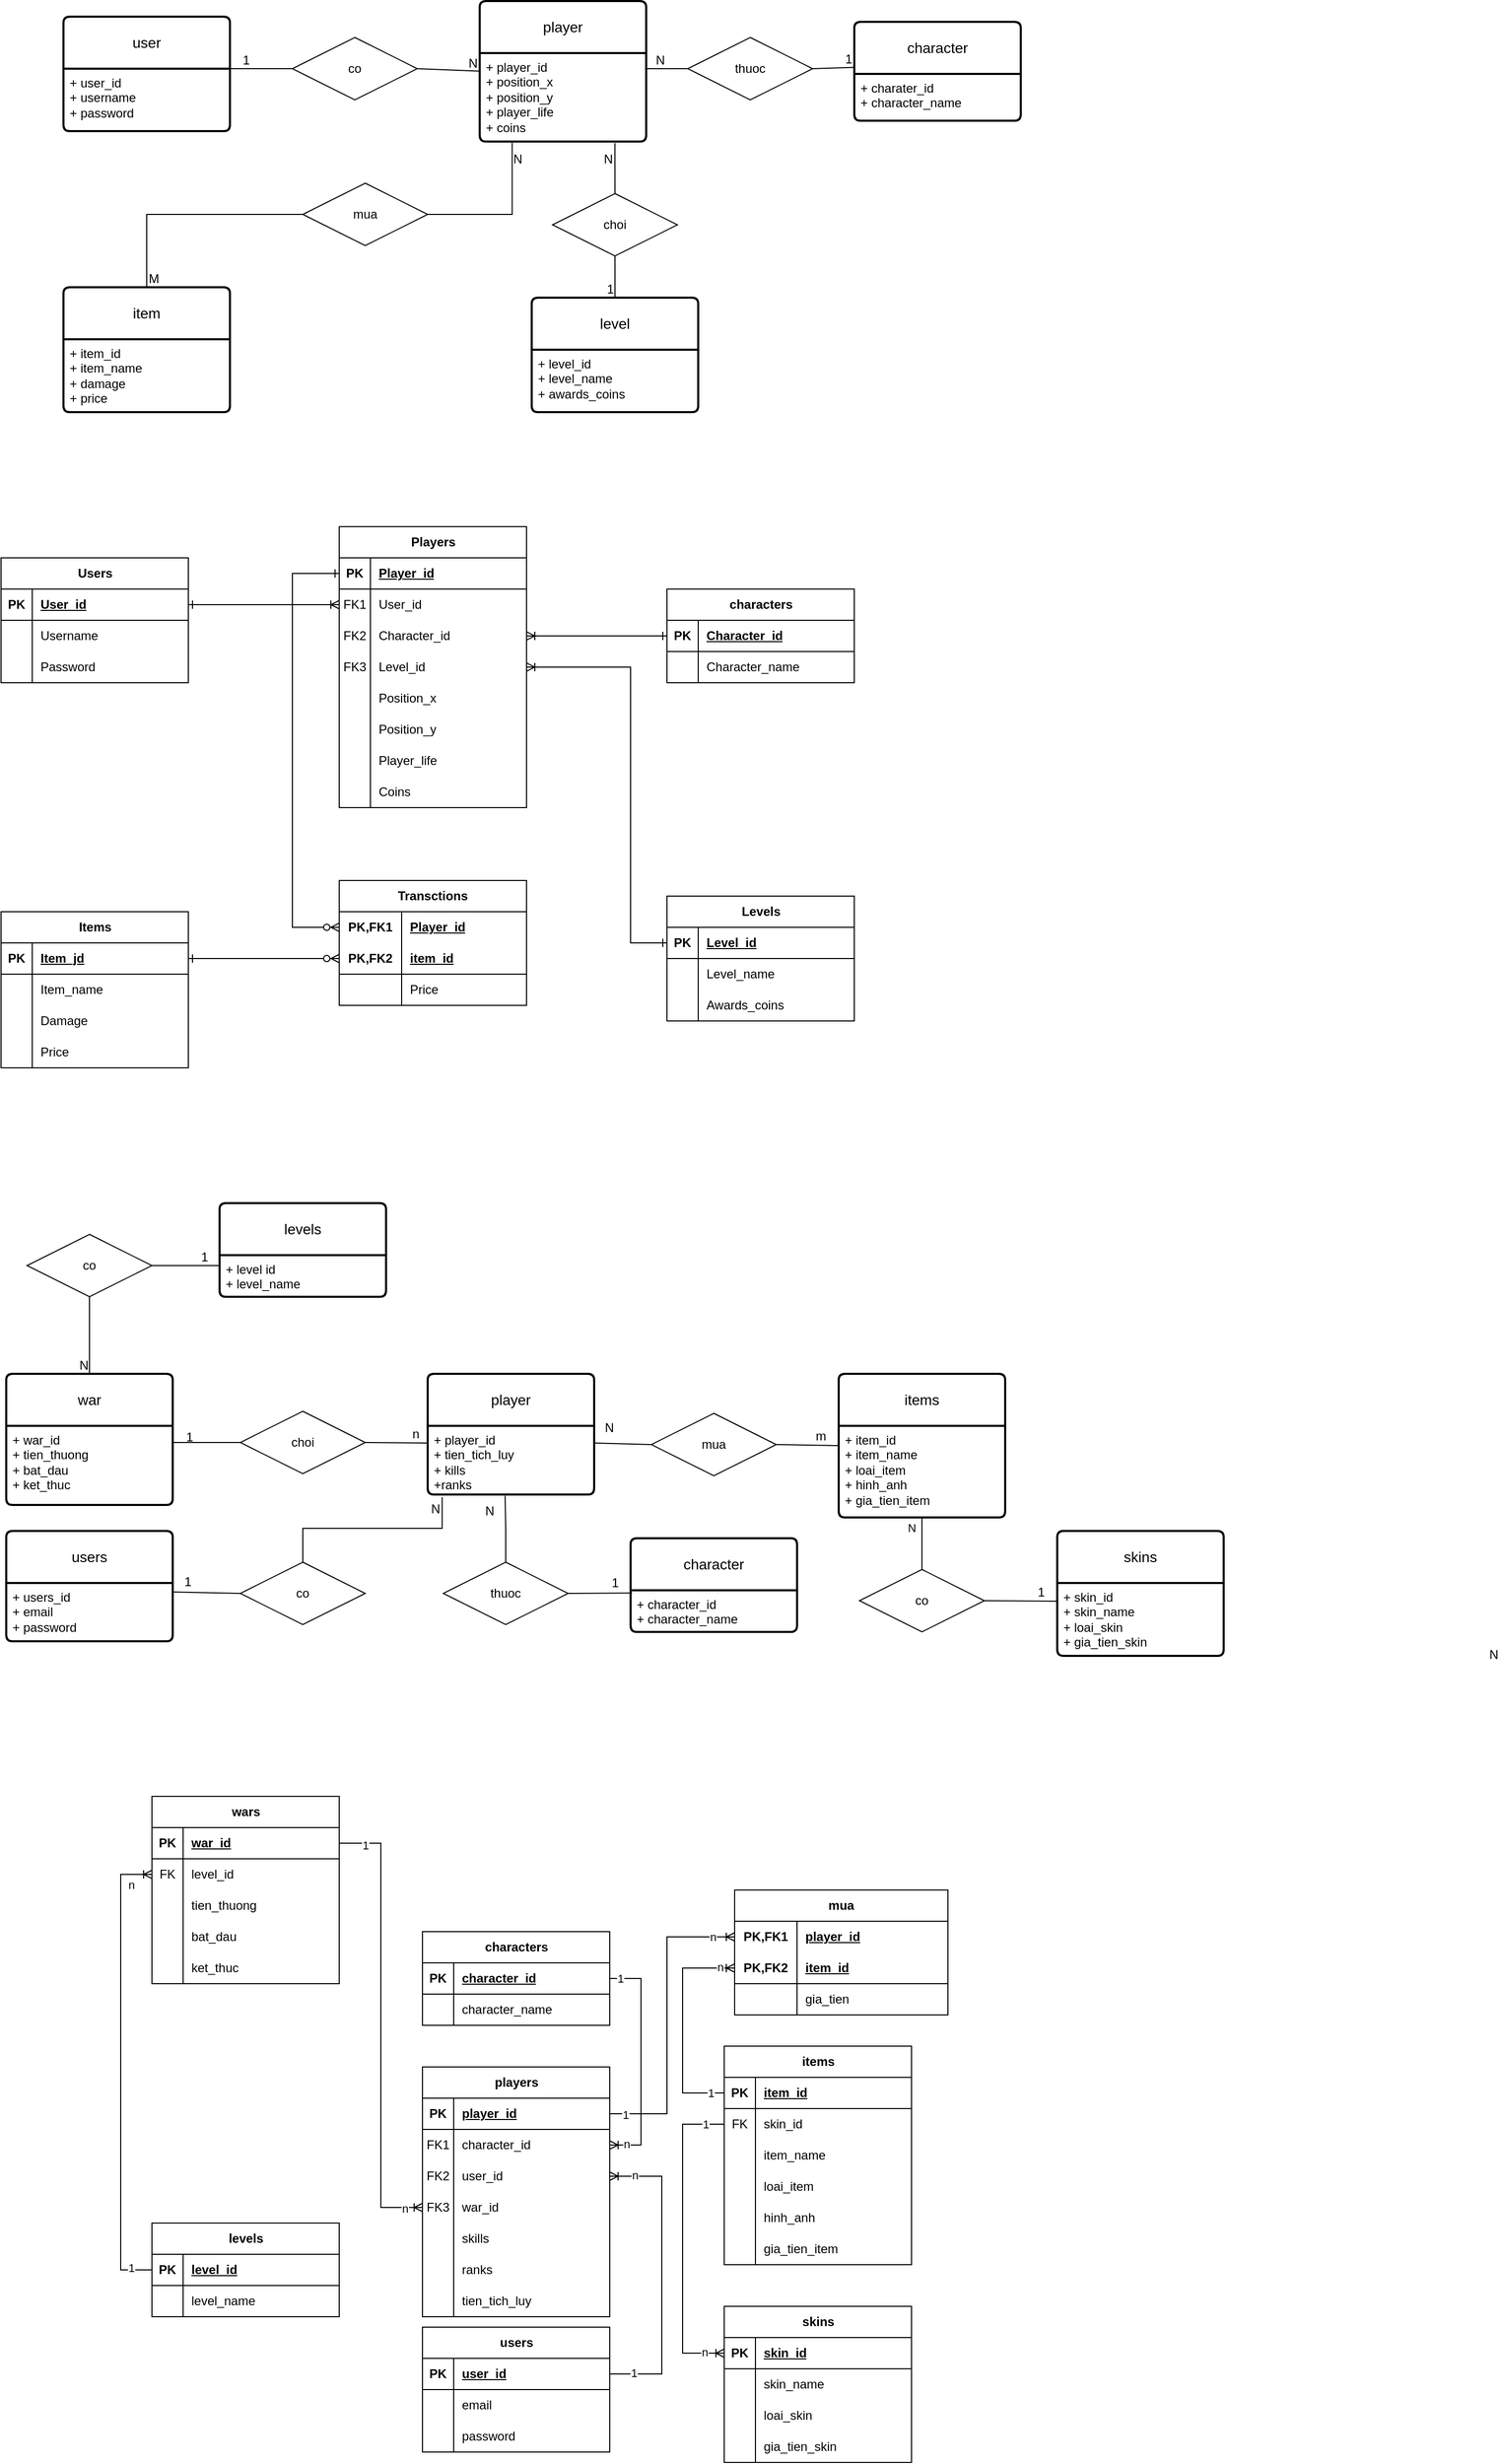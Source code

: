 <mxfile version="24.7.1" type="github">
  <diagram name="Trang-1" id="PoTOxCCxXQsSQ1Oq3xjf">
    <mxGraphModel dx="1878" dy="846" grid="1" gridSize="10" guides="1" tooltips="1" connect="1" arrows="1" fold="1" page="1" pageScale="1" pageWidth="1169" pageHeight="1654" math="0" shadow="0">
      <root>
        <mxCell id="0" />
        <mxCell id="1" parent="0" />
        <mxCell id="fyZ319NxHa7hKc3d-w4R-1" value="player" style="swimlane;childLayout=stackLayout;horizontal=1;startSize=50;horizontalStack=0;rounded=1;fontSize=14;fontStyle=0;strokeWidth=2;resizeParent=0;resizeLast=1;shadow=0;dashed=0;align=center;arcSize=4;whiteSpace=wrap;html=1;" vertex="1" parent="1">
          <mxGeometry x="460" y="425" width="160" height="135" as="geometry" />
        </mxCell>
        <mxCell id="fyZ319NxHa7hKc3d-w4R-2" value="+ player_id&lt;div&gt;+ position_x&lt;div&gt;+ position_y&lt;/div&gt;&lt;div&gt;+ player_life&lt;/div&gt;&lt;div&gt;+ coins&lt;/div&gt;&lt;/div&gt;" style="align=left;strokeColor=none;fillColor=none;spacingLeft=4;fontSize=12;verticalAlign=top;resizable=0;rotatable=0;part=1;html=1;" vertex="1" parent="fyZ319NxHa7hKc3d-w4R-1">
          <mxGeometry y="50" width="160" height="85" as="geometry" />
        </mxCell>
        <mxCell id="fyZ319NxHa7hKc3d-w4R-3" value="user" style="swimlane;childLayout=stackLayout;horizontal=1;startSize=50;horizontalStack=0;rounded=1;fontSize=14;fontStyle=0;strokeWidth=2;resizeParent=0;resizeLast=1;shadow=0;dashed=0;align=center;arcSize=4;whiteSpace=wrap;html=1;" vertex="1" parent="1">
          <mxGeometry x="60" y="440" width="160" height="110" as="geometry" />
        </mxCell>
        <mxCell id="fyZ319NxHa7hKc3d-w4R-4" value="&lt;div&gt;+ user_id&lt;/div&gt;+ username&lt;div&gt;+ password&lt;/div&gt;" style="align=left;strokeColor=none;fillColor=none;spacingLeft=4;fontSize=12;verticalAlign=top;resizable=0;rotatable=0;part=1;html=1;" vertex="1" parent="fyZ319NxHa7hKc3d-w4R-3">
          <mxGeometry y="50" width="160" height="60" as="geometry" />
        </mxCell>
        <mxCell id="fyZ319NxHa7hKc3d-w4R-5" value="character" style="swimlane;childLayout=stackLayout;horizontal=1;startSize=50;horizontalStack=0;rounded=1;fontSize=14;fontStyle=0;strokeWidth=2;resizeParent=0;resizeLast=1;shadow=0;dashed=0;align=center;arcSize=4;whiteSpace=wrap;html=1;" vertex="1" parent="1">
          <mxGeometry x="820" y="445" width="160" height="95" as="geometry" />
        </mxCell>
        <mxCell id="fyZ319NxHa7hKc3d-w4R-6" value="&lt;div&gt;+ charater_id&lt;/div&gt;+ character_name" style="align=left;strokeColor=none;fillColor=none;spacingLeft=4;fontSize=12;verticalAlign=top;resizable=0;rotatable=0;part=1;html=1;" vertex="1" parent="fyZ319NxHa7hKc3d-w4R-5">
          <mxGeometry y="50" width="160" height="45" as="geometry" />
        </mxCell>
        <mxCell id="fyZ319NxHa7hKc3d-w4R-7" value="item" style="swimlane;childLayout=stackLayout;horizontal=1;startSize=50;horizontalStack=0;rounded=1;fontSize=14;fontStyle=0;strokeWidth=2;resizeParent=0;resizeLast=1;shadow=0;dashed=0;align=center;arcSize=4;whiteSpace=wrap;html=1;" vertex="1" parent="1">
          <mxGeometry x="60" y="700" width="160" height="120" as="geometry" />
        </mxCell>
        <mxCell id="fyZ319NxHa7hKc3d-w4R-8" value="&lt;div&gt;+ item_id&lt;/div&gt;+ item_name&lt;div&gt;+ damage&lt;/div&gt;&lt;div&gt;+ price&lt;/div&gt;" style="align=left;strokeColor=none;fillColor=none;spacingLeft=4;fontSize=12;verticalAlign=top;resizable=0;rotatable=0;part=1;html=1;" vertex="1" parent="fyZ319NxHa7hKc3d-w4R-7">
          <mxGeometry y="50" width="160" height="70" as="geometry" />
        </mxCell>
        <mxCell id="fyZ319NxHa7hKc3d-w4R-9" value="level" style="swimlane;childLayout=stackLayout;horizontal=1;startSize=50;horizontalStack=0;rounded=1;fontSize=14;fontStyle=0;strokeWidth=2;resizeParent=0;resizeLast=1;shadow=0;dashed=0;align=center;arcSize=4;whiteSpace=wrap;html=1;" vertex="1" parent="1">
          <mxGeometry x="510" y="710" width="160" height="110" as="geometry" />
        </mxCell>
        <mxCell id="fyZ319NxHa7hKc3d-w4R-10" value="&lt;div&gt;+ level_id&lt;/div&gt;+ level_name&lt;div&gt;+ awards_coins&lt;/div&gt;" style="align=left;strokeColor=none;fillColor=none;spacingLeft=4;fontSize=12;verticalAlign=top;resizable=0;rotatable=0;part=1;html=1;" vertex="1" parent="fyZ319NxHa7hKc3d-w4R-9">
          <mxGeometry y="50" width="160" height="60" as="geometry" />
        </mxCell>
        <mxCell id="fyZ319NxHa7hKc3d-w4R-11" value="co" style="shape=rhombus;perimeter=rhombusPerimeter;whiteSpace=wrap;html=1;align=center;" vertex="1" parent="1">
          <mxGeometry x="280" y="460" width="120" height="60" as="geometry" />
        </mxCell>
        <mxCell id="fyZ319NxHa7hKc3d-w4R-12" value="thuoc" style="shape=rhombus;perimeter=rhombusPerimeter;whiteSpace=wrap;html=1;align=center;" vertex="1" parent="1">
          <mxGeometry x="660" y="460" width="120" height="60" as="geometry" />
        </mxCell>
        <mxCell id="fyZ319NxHa7hKc3d-w4R-13" value="choi" style="shape=rhombus;perimeter=rhombusPerimeter;whiteSpace=wrap;html=1;align=center;" vertex="1" parent="1">
          <mxGeometry x="530" y="610" width="120" height="60" as="geometry" />
        </mxCell>
        <mxCell id="fyZ319NxHa7hKc3d-w4R-14" value="" style="endArrow=none;html=1;rounded=0;entryX=1;entryY=0;entryDx=0;entryDy=0;exitX=0;exitY=0.5;exitDx=0;exitDy=0;" edge="1" parent="1" source="fyZ319NxHa7hKc3d-w4R-11" target="fyZ319NxHa7hKc3d-w4R-4">
          <mxGeometry relative="1" as="geometry">
            <mxPoint x="340" y="490" as="sourcePoint" />
            <mxPoint x="270" y="560" as="targetPoint" />
          </mxGeometry>
        </mxCell>
        <mxCell id="fyZ319NxHa7hKc3d-w4R-15" value="1" style="resizable=0;html=1;whiteSpace=wrap;align=right;verticalAlign=bottom;" connectable="0" vertex="1" parent="fyZ319NxHa7hKc3d-w4R-14">
          <mxGeometry x="1" relative="1" as="geometry">
            <mxPoint x="20" as="offset" />
          </mxGeometry>
        </mxCell>
        <mxCell id="fyZ319NxHa7hKc3d-w4R-16" value="" style="endArrow=none;html=1;rounded=0;exitX=1;exitY=0.5;exitDx=0;exitDy=0;entryX=0.004;entryY=0.204;entryDx=0;entryDy=0;entryPerimeter=0;" edge="1" parent="1" source="fyZ319NxHa7hKc3d-w4R-11" target="fyZ319NxHa7hKc3d-w4R-2">
          <mxGeometry relative="1" as="geometry">
            <mxPoint x="390" y="580" as="sourcePoint" />
            <mxPoint x="500" y="490" as="targetPoint" />
          </mxGeometry>
        </mxCell>
        <mxCell id="fyZ319NxHa7hKc3d-w4R-17" value="N" style="resizable=0;html=1;whiteSpace=wrap;align=right;verticalAlign=bottom;" connectable="0" vertex="1" parent="fyZ319NxHa7hKc3d-w4R-16">
          <mxGeometry x="1" relative="1" as="geometry">
            <mxPoint x="-1" y="1" as="offset" />
          </mxGeometry>
        </mxCell>
        <mxCell id="fyZ319NxHa7hKc3d-w4R-18" value="" style="endArrow=none;html=1;rounded=0;entryX=0.993;entryY=0.177;entryDx=0;entryDy=0;entryPerimeter=0;exitX=0;exitY=0.5;exitDx=0;exitDy=0;" edge="1" parent="1" source="fyZ319NxHa7hKc3d-w4R-12" target="fyZ319NxHa7hKc3d-w4R-2">
          <mxGeometry relative="1" as="geometry">
            <mxPoint x="880" y="610" as="sourcePoint" />
            <mxPoint x="720" y="610" as="targetPoint" />
          </mxGeometry>
        </mxCell>
        <mxCell id="fyZ319NxHa7hKc3d-w4R-19" value="N" style="resizable=0;html=1;whiteSpace=wrap;align=right;verticalAlign=bottom;" connectable="0" vertex="1" parent="fyZ319NxHa7hKc3d-w4R-18">
          <mxGeometry x="1" relative="1" as="geometry">
            <mxPoint x="20" as="offset" />
          </mxGeometry>
        </mxCell>
        <mxCell id="fyZ319NxHa7hKc3d-w4R-20" value="" style="endArrow=none;html=1;rounded=0;exitX=1;exitY=0.5;exitDx=0;exitDy=0;entryX=-0.003;entryY=0.46;entryDx=0;entryDy=0;entryPerimeter=0;" edge="1" parent="1" source="fyZ319NxHa7hKc3d-w4R-12" target="fyZ319NxHa7hKc3d-w4R-5">
          <mxGeometry relative="1" as="geometry">
            <mxPoint x="730" y="560" as="sourcePoint" />
            <mxPoint x="890" y="560" as="targetPoint" />
          </mxGeometry>
        </mxCell>
        <mxCell id="fyZ319NxHa7hKc3d-w4R-21" value="1" style="resizable=0;html=1;whiteSpace=wrap;align=right;verticalAlign=bottom;" connectable="0" vertex="1" parent="fyZ319NxHa7hKc3d-w4R-20">
          <mxGeometry x="1" relative="1" as="geometry">
            <mxPoint y="1" as="offset" />
          </mxGeometry>
        </mxCell>
        <mxCell id="fyZ319NxHa7hKc3d-w4R-22" value="" style="endArrow=none;html=1;rounded=0;entryX=0.195;entryY=1.013;entryDx=0;entryDy=0;entryPerimeter=0;exitX=1;exitY=0.5;exitDx=0;exitDy=0;edgeStyle=orthogonalEdgeStyle;" edge="1" parent="1" source="fyZ319NxHa7hKc3d-w4R-26" target="fyZ319NxHa7hKc3d-w4R-2">
          <mxGeometry relative="1" as="geometry">
            <mxPoint x="210" y="590" as="sourcePoint" />
            <mxPoint x="370" y="590" as="targetPoint" />
          </mxGeometry>
        </mxCell>
        <mxCell id="fyZ319NxHa7hKc3d-w4R-23" value="N" style="resizable=0;html=1;whiteSpace=wrap;align=right;verticalAlign=bottom;" connectable="0" vertex="1" parent="fyZ319NxHa7hKc3d-w4R-22">
          <mxGeometry x="1" relative="1" as="geometry">
            <mxPoint x="11" y="24" as="offset" />
          </mxGeometry>
        </mxCell>
        <mxCell id="fyZ319NxHa7hKc3d-w4R-24" value="" style="endArrow=none;html=1;rounded=0;entryX=0;entryY=0.5;entryDx=0;entryDy=0;exitX=0.5;exitY=0;exitDx=0;exitDy=0;edgeStyle=orthogonalEdgeStyle;" edge="1" parent="1" source="fyZ319NxHa7hKc3d-w4R-7" target="fyZ319NxHa7hKc3d-w4R-26">
          <mxGeometry relative="1" as="geometry">
            <mxPoint x="200" y="660" as="sourcePoint" />
            <mxPoint x="509" y="546" as="targetPoint" />
          </mxGeometry>
        </mxCell>
        <mxCell id="fyZ319NxHa7hKc3d-w4R-25" value="M" style="resizable=0;html=1;whiteSpace=wrap;align=left;verticalAlign=bottom;" connectable="0" vertex="1" parent="fyZ319NxHa7hKc3d-w4R-24">
          <mxGeometry x="-1" relative="1" as="geometry" />
        </mxCell>
        <mxCell id="fyZ319NxHa7hKc3d-w4R-26" value="mua" style="shape=rhombus;perimeter=rhombusPerimeter;whiteSpace=wrap;html=1;align=center;" vertex="1" parent="1">
          <mxGeometry x="290" y="600" width="120" height="60" as="geometry" />
        </mxCell>
        <mxCell id="fyZ319NxHa7hKc3d-w4R-27" value="" style="endArrow=none;html=1;rounded=0;entryX=0.812;entryY=1.018;entryDx=0;entryDy=0;entryPerimeter=0;exitX=0.5;exitY=0;exitDx=0;exitDy=0;" edge="1" parent="1" source="fyZ319NxHa7hKc3d-w4R-13" target="fyZ319NxHa7hKc3d-w4R-2">
          <mxGeometry relative="1" as="geometry">
            <mxPoint x="890" y="690" as="sourcePoint" />
            <mxPoint x="730" y="690" as="targetPoint" />
          </mxGeometry>
        </mxCell>
        <mxCell id="fyZ319NxHa7hKc3d-w4R-28" value="N" style="resizable=0;html=1;whiteSpace=wrap;align=right;verticalAlign=bottom;" connectable="0" vertex="1" parent="fyZ319NxHa7hKc3d-w4R-27">
          <mxGeometry x="1" relative="1" as="geometry">
            <mxPoint y="24" as="offset" />
          </mxGeometry>
        </mxCell>
        <mxCell id="fyZ319NxHa7hKc3d-w4R-29" value="" style="endArrow=none;html=1;rounded=0;entryX=0.5;entryY=0;entryDx=0;entryDy=0;exitX=0.5;exitY=1;exitDx=0;exitDy=0;" edge="1" parent="1" source="fyZ319NxHa7hKc3d-w4R-13" target="fyZ319NxHa7hKc3d-w4R-9">
          <mxGeometry relative="1" as="geometry">
            <mxPoint x="380" y="680" as="sourcePoint" />
            <mxPoint x="540" y="680" as="targetPoint" />
          </mxGeometry>
        </mxCell>
        <mxCell id="fyZ319NxHa7hKc3d-w4R-30" value="1" style="resizable=0;html=1;whiteSpace=wrap;align=right;verticalAlign=bottom;" connectable="0" vertex="1" parent="fyZ319NxHa7hKc3d-w4R-29">
          <mxGeometry x="1" relative="1" as="geometry" />
        </mxCell>
        <mxCell id="fyZ319NxHa7hKc3d-w4R-31" value="Users" style="shape=table;startSize=30;container=1;collapsible=1;childLayout=tableLayout;fixedRows=1;rowLines=0;fontStyle=1;align=center;resizeLast=1;html=1;" vertex="1" parent="1">
          <mxGeometry y="960" width="180" height="120" as="geometry" />
        </mxCell>
        <mxCell id="fyZ319NxHa7hKc3d-w4R-32" value="" style="shape=tableRow;horizontal=0;startSize=0;swimlaneHead=0;swimlaneBody=0;fillColor=none;collapsible=0;dropTarget=0;points=[[0,0.5],[1,0.5]];portConstraint=eastwest;top=0;left=0;right=0;bottom=1;" vertex="1" parent="fyZ319NxHa7hKc3d-w4R-31">
          <mxGeometry y="30" width="180" height="30" as="geometry" />
        </mxCell>
        <mxCell id="fyZ319NxHa7hKc3d-w4R-33" value="PK" style="shape=partialRectangle;connectable=0;fillColor=none;top=0;left=0;bottom=0;right=0;fontStyle=1;overflow=hidden;whiteSpace=wrap;html=1;" vertex="1" parent="fyZ319NxHa7hKc3d-w4R-32">
          <mxGeometry width="30" height="30" as="geometry">
            <mxRectangle width="30" height="30" as="alternateBounds" />
          </mxGeometry>
        </mxCell>
        <mxCell id="fyZ319NxHa7hKc3d-w4R-34" value="User_id" style="shape=partialRectangle;connectable=0;fillColor=none;top=0;left=0;bottom=0;right=0;align=left;spacingLeft=6;fontStyle=5;overflow=hidden;whiteSpace=wrap;html=1;" vertex="1" parent="fyZ319NxHa7hKc3d-w4R-32">
          <mxGeometry x="30" width="150" height="30" as="geometry">
            <mxRectangle width="150" height="30" as="alternateBounds" />
          </mxGeometry>
        </mxCell>
        <mxCell id="fyZ319NxHa7hKc3d-w4R-35" value="" style="shape=tableRow;horizontal=0;startSize=0;swimlaneHead=0;swimlaneBody=0;fillColor=none;collapsible=0;dropTarget=0;points=[[0,0.5],[1,0.5]];portConstraint=eastwest;top=0;left=0;right=0;bottom=0;" vertex="1" parent="fyZ319NxHa7hKc3d-w4R-31">
          <mxGeometry y="60" width="180" height="30" as="geometry" />
        </mxCell>
        <mxCell id="fyZ319NxHa7hKc3d-w4R-36" value="" style="shape=partialRectangle;connectable=0;fillColor=none;top=0;left=0;bottom=0;right=0;editable=1;overflow=hidden;whiteSpace=wrap;html=1;" vertex="1" parent="fyZ319NxHa7hKc3d-w4R-35">
          <mxGeometry width="30" height="30" as="geometry">
            <mxRectangle width="30" height="30" as="alternateBounds" />
          </mxGeometry>
        </mxCell>
        <mxCell id="fyZ319NxHa7hKc3d-w4R-37" value="Username" style="shape=partialRectangle;connectable=0;fillColor=none;top=0;left=0;bottom=0;right=0;align=left;spacingLeft=6;overflow=hidden;whiteSpace=wrap;html=1;" vertex="1" parent="fyZ319NxHa7hKc3d-w4R-35">
          <mxGeometry x="30" width="150" height="30" as="geometry">
            <mxRectangle width="150" height="30" as="alternateBounds" />
          </mxGeometry>
        </mxCell>
        <mxCell id="fyZ319NxHa7hKc3d-w4R-38" value="" style="shape=tableRow;horizontal=0;startSize=0;swimlaneHead=0;swimlaneBody=0;fillColor=none;collapsible=0;dropTarget=0;points=[[0,0.5],[1,0.5]];portConstraint=eastwest;top=0;left=0;right=0;bottom=0;" vertex="1" parent="fyZ319NxHa7hKc3d-w4R-31">
          <mxGeometry y="90" width="180" height="30" as="geometry" />
        </mxCell>
        <mxCell id="fyZ319NxHa7hKc3d-w4R-39" value="" style="shape=partialRectangle;connectable=0;fillColor=none;top=0;left=0;bottom=0;right=0;editable=1;overflow=hidden;whiteSpace=wrap;html=1;" vertex="1" parent="fyZ319NxHa7hKc3d-w4R-38">
          <mxGeometry width="30" height="30" as="geometry">
            <mxRectangle width="30" height="30" as="alternateBounds" />
          </mxGeometry>
        </mxCell>
        <mxCell id="fyZ319NxHa7hKc3d-w4R-40" value="Password" style="shape=partialRectangle;connectable=0;fillColor=none;top=0;left=0;bottom=0;right=0;align=left;spacingLeft=6;overflow=hidden;whiteSpace=wrap;html=1;" vertex="1" parent="fyZ319NxHa7hKc3d-w4R-38">
          <mxGeometry x="30" width="150" height="30" as="geometry">
            <mxRectangle width="150" height="30" as="alternateBounds" />
          </mxGeometry>
        </mxCell>
        <mxCell id="fyZ319NxHa7hKc3d-w4R-41" value="characters" style="shape=table;startSize=30;container=1;collapsible=1;childLayout=tableLayout;fixedRows=1;rowLines=0;fontStyle=1;align=center;resizeLast=1;html=1;" vertex="1" parent="1">
          <mxGeometry x="640" y="990" width="180" height="90" as="geometry" />
        </mxCell>
        <mxCell id="fyZ319NxHa7hKc3d-w4R-42" value="" style="shape=tableRow;horizontal=0;startSize=0;swimlaneHead=0;swimlaneBody=0;fillColor=none;collapsible=0;dropTarget=0;points=[[0,0.5],[1,0.5]];portConstraint=eastwest;top=0;left=0;right=0;bottom=1;" vertex="1" parent="fyZ319NxHa7hKc3d-w4R-41">
          <mxGeometry y="30" width="180" height="30" as="geometry" />
        </mxCell>
        <mxCell id="fyZ319NxHa7hKc3d-w4R-43" value="PK" style="shape=partialRectangle;connectable=0;fillColor=none;top=0;left=0;bottom=0;right=0;fontStyle=1;overflow=hidden;whiteSpace=wrap;html=1;" vertex="1" parent="fyZ319NxHa7hKc3d-w4R-42">
          <mxGeometry width="30" height="30" as="geometry">
            <mxRectangle width="30" height="30" as="alternateBounds" />
          </mxGeometry>
        </mxCell>
        <mxCell id="fyZ319NxHa7hKc3d-w4R-44" value="Character_id" style="shape=partialRectangle;connectable=0;fillColor=none;top=0;left=0;bottom=0;right=0;align=left;spacingLeft=6;fontStyle=5;overflow=hidden;whiteSpace=wrap;html=1;" vertex="1" parent="fyZ319NxHa7hKc3d-w4R-42">
          <mxGeometry x="30" width="150" height="30" as="geometry">
            <mxRectangle width="150" height="30" as="alternateBounds" />
          </mxGeometry>
        </mxCell>
        <mxCell id="fyZ319NxHa7hKc3d-w4R-45" value="" style="shape=tableRow;horizontal=0;startSize=0;swimlaneHead=0;swimlaneBody=0;fillColor=none;collapsible=0;dropTarget=0;points=[[0,0.5],[1,0.5]];portConstraint=eastwest;top=0;left=0;right=0;bottom=0;" vertex="1" parent="fyZ319NxHa7hKc3d-w4R-41">
          <mxGeometry y="60" width="180" height="30" as="geometry" />
        </mxCell>
        <mxCell id="fyZ319NxHa7hKc3d-w4R-46" value="" style="shape=partialRectangle;connectable=0;fillColor=none;top=0;left=0;bottom=0;right=0;editable=1;overflow=hidden;whiteSpace=wrap;html=1;" vertex="1" parent="fyZ319NxHa7hKc3d-w4R-45">
          <mxGeometry width="30" height="30" as="geometry">
            <mxRectangle width="30" height="30" as="alternateBounds" />
          </mxGeometry>
        </mxCell>
        <mxCell id="fyZ319NxHa7hKc3d-w4R-47" value="Character_name" style="shape=partialRectangle;connectable=0;fillColor=none;top=0;left=0;bottom=0;right=0;align=left;spacingLeft=6;overflow=hidden;whiteSpace=wrap;html=1;" vertex="1" parent="fyZ319NxHa7hKc3d-w4R-45">
          <mxGeometry x="30" width="150" height="30" as="geometry">
            <mxRectangle width="150" height="30" as="alternateBounds" />
          </mxGeometry>
        </mxCell>
        <mxCell id="fyZ319NxHa7hKc3d-w4R-48" value="Items" style="shape=table;startSize=30;container=1;collapsible=1;childLayout=tableLayout;fixedRows=1;rowLines=0;fontStyle=1;align=center;resizeLast=1;html=1;" vertex="1" parent="1">
          <mxGeometry y="1300" width="180" height="150" as="geometry" />
        </mxCell>
        <mxCell id="fyZ319NxHa7hKc3d-w4R-49" value="" style="shape=tableRow;horizontal=0;startSize=0;swimlaneHead=0;swimlaneBody=0;fillColor=none;collapsible=0;dropTarget=0;points=[[0,0.5],[1,0.5]];portConstraint=eastwest;top=0;left=0;right=0;bottom=1;" vertex="1" parent="fyZ319NxHa7hKc3d-w4R-48">
          <mxGeometry y="30" width="180" height="30" as="geometry" />
        </mxCell>
        <mxCell id="fyZ319NxHa7hKc3d-w4R-50" value="PK" style="shape=partialRectangle;connectable=0;fillColor=none;top=0;left=0;bottom=0;right=0;fontStyle=1;overflow=hidden;whiteSpace=wrap;html=1;" vertex="1" parent="fyZ319NxHa7hKc3d-w4R-49">
          <mxGeometry width="30" height="30" as="geometry">
            <mxRectangle width="30" height="30" as="alternateBounds" />
          </mxGeometry>
        </mxCell>
        <mxCell id="fyZ319NxHa7hKc3d-w4R-51" value="Item_jd" style="shape=partialRectangle;connectable=0;fillColor=none;top=0;left=0;bottom=0;right=0;align=left;spacingLeft=6;fontStyle=5;overflow=hidden;whiteSpace=wrap;html=1;" vertex="1" parent="fyZ319NxHa7hKc3d-w4R-49">
          <mxGeometry x="30" width="150" height="30" as="geometry">
            <mxRectangle width="150" height="30" as="alternateBounds" />
          </mxGeometry>
        </mxCell>
        <mxCell id="fyZ319NxHa7hKc3d-w4R-52" value="" style="shape=tableRow;horizontal=0;startSize=0;swimlaneHead=0;swimlaneBody=0;fillColor=none;collapsible=0;dropTarget=0;points=[[0,0.5],[1,0.5]];portConstraint=eastwest;top=0;left=0;right=0;bottom=0;" vertex="1" parent="fyZ319NxHa7hKc3d-w4R-48">
          <mxGeometry y="60" width="180" height="30" as="geometry" />
        </mxCell>
        <mxCell id="fyZ319NxHa7hKc3d-w4R-53" value="" style="shape=partialRectangle;connectable=0;fillColor=none;top=0;left=0;bottom=0;right=0;editable=1;overflow=hidden;whiteSpace=wrap;html=1;" vertex="1" parent="fyZ319NxHa7hKc3d-w4R-52">
          <mxGeometry width="30" height="30" as="geometry">
            <mxRectangle width="30" height="30" as="alternateBounds" />
          </mxGeometry>
        </mxCell>
        <mxCell id="fyZ319NxHa7hKc3d-w4R-54" value="Item_name" style="shape=partialRectangle;connectable=0;fillColor=none;top=0;left=0;bottom=0;right=0;align=left;spacingLeft=6;overflow=hidden;whiteSpace=wrap;html=1;" vertex="1" parent="fyZ319NxHa7hKc3d-w4R-52">
          <mxGeometry x="30" width="150" height="30" as="geometry">
            <mxRectangle width="150" height="30" as="alternateBounds" />
          </mxGeometry>
        </mxCell>
        <mxCell id="fyZ319NxHa7hKc3d-w4R-55" value="" style="shape=tableRow;horizontal=0;startSize=0;swimlaneHead=0;swimlaneBody=0;fillColor=none;collapsible=0;dropTarget=0;points=[[0,0.5],[1,0.5]];portConstraint=eastwest;top=0;left=0;right=0;bottom=0;" vertex="1" parent="fyZ319NxHa7hKc3d-w4R-48">
          <mxGeometry y="90" width="180" height="30" as="geometry" />
        </mxCell>
        <mxCell id="fyZ319NxHa7hKc3d-w4R-56" value="" style="shape=partialRectangle;connectable=0;fillColor=none;top=0;left=0;bottom=0;right=0;editable=1;overflow=hidden;whiteSpace=wrap;html=1;" vertex="1" parent="fyZ319NxHa7hKc3d-w4R-55">
          <mxGeometry width="30" height="30" as="geometry">
            <mxRectangle width="30" height="30" as="alternateBounds" />
          </mxGeometry>
        </mxCell>
        <mxCell id="fyZ319NxHa7hKc3d-w4R-57" value="Damage" style="shape=partialRectangle;connectable=0;fillColor=none;top=0;left=0;bottom=0;right=0;align=left;spacingLeft=6;overflow=hidden;whiteSpace=wrap;html=1;" vertex="1" parent="fyZ319NxHa7hKc3d-w4R-55">
          <mxGeometry x="30" width="150" height="30" as="geometry">
            <mxRectangle width="150" height="30" as="alternateBounds" />
          </mxGeometry>
        </mxCell>
        <mxCell id="fyZ319NxHa7hKc3d-w4R-58" value="" style="shape=tableRow;horizontal=0;startSize=0;swimlaneHead=0;swimlaneBody=0;fillColor=none;collapsible=0;dropTarget=0;points=[[0,0.5],[1,0.5]];portConstraint=eastwest;top=0;left=0;right=0;bottom=0;" vertex="1" parent="fyZ319NxHa7hKc3d-w4R-48">
          <mxGeometry y="120" width="180" height="30" as="geometry" />
        </mxCell>
        <mxCell id="fyZ319NxHa7hKc3d-w4R-59" value="" style="shape=partialRectangle;connectable=0;fillColor=none;top=0;left=0;bottom=0;right=0;editable=1;overflow=hidden;whiteSpace=wrap;html=1;" vertex="1" parent="fyZ319NxHa7hKc3d-w4R-58">
          <mxGeometry width="30" height="30" as="geometry">
            <mxRectangle width="30" height="30" as="alternateBounds" />
          </mxGeometry>
        </mxCell>
        <mxCell id="fyZ319NxHa7hKc3d-w4R-60" value="Price" style="shape=partialRectangle;connectable=0;fillColor=none;top=0;left=0;bottom=0;right=0;align=left;spacingLeft=6;overflow=hidden;whiteSpace=wrap;html=1;" vertex="1" parent="fyZ319NxHa7hKc3d-w4R-58">
          <mxGeometry x="30" width="150" height="30" as="geometry">
            <mxRectangle width="150" height="30" as="alternateBounds" />
          </mxGeometry>
        </mxCell>
        <mxCell id="fyZ319NxHa7hKc3d-w4R-61" value="Transctions" style="shape=table;startSize=30;container=1;collapsible=1;childLayout=tableLayout;fixedRows=1;rowLines=0;fontStyle=1;align=center;resizeLast=1;html=1;whiteSpace=wrap;" vertex="1" parent="1">
          <mxGeometry x="325" y="1270" width="180" height="120" as="geometry" />
        </mxCell>
        <mxCell id="fyZ319NxHa7hKc3d-w4R-62" value="" style="shape=tableRow;horizontal=0;startSize=0;swimlaneHead=0;swimlaneBody=0;fillColor=none;collapsible=0;dropTarget=0;points=[[0,0.5],[1,0.5]];portConstraint=eastwest;top=0;left=0;right=0;bottom=0;html=1;" vertex="1" parent="fyZ319NxHa7hKc3d-w4R-61">
          <mxGeometry y="30" width="180" height="30" as="geometry" />
        </mxCell>
        <mxCell id="fyZ319NxHa7hKc3d-w4R-63" value="PK,FK1" style="shape=partialRectangle;connectable=0;fillColor=none;top=0;left=0;bottom=0;right=0;fontStyle=1;overflow=hidden;html=1;whiteSpace=wrap;" vertex="1" parent="fyZ319NxHa7hKc3d-w4R-62">
          <mxGeometry width="60" height="30" as="geometry">
            <mxRectangle width="60" height="30" as="alternateBounds" />
          </mxGeometry>
        </mxCell>
        <mxCell id="fyZ319NxHa7hKc3d-w4R-64" value="Player_id" style="shape=partialRectangle;connectable=0;fillColor=none;top=0;left=0;bottom=0;right=0;align=left;spacingLeft=6;fontStyle=5;overflow=hidden;html=1;whiteSpace=wrap;" vertex="1" parent="fyZ319NxHa7hKc3d-w4R-62">
          <mxGeometry x="60" width="120" height="30" as="geometry">
            <mxRectangle width="120" height="30" as="alternateBounds" />
          </mxGeometry>
        </mxCell>
        <mxCell id="fyZ319NxHa7hKc3d-w4R-65" value="" style="shape=tableRow;horizontal=0;startSize=0;swimlaneHead=0;swimlaneBody=0;fillColor=none;collapsible=0;dropTarget=0;points=[[0,0.5],[1,0.5]];portConstraint=eastwest;top=0;left=0;right=0;bottom=1;html=1;" vertex="1" parent="fyZ319NxHa7hKc3d-w4R-61">
          <mxGeometry y="60" width="180" height="30" as="geometry" />
        </mxCell>
        <mxCell id="fyZ319NxHa7hKc3d-w4R-66" value="PK,FK2" style="shape=partialRectangle;connectable=0;fillColor=none;top=0;left=0;bottom=0;right=0;fontStyle=1;overflow=hidden;html=1;whiteSpace=wrap;" vertex="1" parent="fyZ319NxHa7hKc3d-w4R-65">
          <mxGeometry width="60" height="30" as="geometry">
            <mxRectangle width="60" height="30" as="alternateBounds" />
          </mxGeometry>
        </mxCell>
        <mxCell id="fyZ319NxHa7hKc3d-w4R-67" value="item_id" style="shape=partialRectangle;connectable=0;fillColor=none;top=0;left=0;bottom=0;right=0;align=left;spacingLeft=6;fontStyle=5;overflow=hidden;html=1;whiteSpace=wrap;" vertex="1" parent="fyZ319NxHa7hKc3d-w4R-65">
          <mxGeometry x="60" width="120" height="30" as="geometry">
            <mxRectangle width="120" height="30" as="alternateBounds" />
          </mxGeometry>
        </mxCell>
        <mxCell id="fyZ319NxHa7hKc3d-w4R-68" value="" style="shape=tableRow;horizontal=0;startSize=0;swimlaneHead=0;swimlaneBody=0;fillColor=none;collapsible=0;dropTarget=0;points=[[0,0.5],[1,0.5]];portConstraint=eastwest;top=0;left=0;right=0;bottom=0;html=1;" vertex="1" parent="fyZ319NxHa7hKc3d-w4R-61">
          <mxGeometry y="90" width="180" height="30" as="geometry" />
        </mxCell>
        <mxCell id="fyZ319NxHa7hKc3d-w4R-69" value="" style="shape=partialRectangle;connectable=0;fillColor=none;top=0;left=0;bottom=0;right=0;editable=1;overflow=hidden;html=1;whiteSpace=wrap;" vertex="1" parent="fyZ319NxHa7hKc3d-w4R-68">
          <mxGeometry width="60" height="30" as="geometry">
            <mxRectangle width="60" height="30" as="alternateBounds" />
          </mxGeometry>
        </mxCell>
        <mxCell id="fyZ319NxHa7hKc3d-w4R-70" value="Price" style="shape=partialRectangle;connectable=0;fillColor=none;top=0;left=0;bottom=0;right=0;align=left;spacingLeft=6;overflow=hidden;html=1;whiteSpace=wrap;" vertex="1" parent="fyZ319NxHa7hKc3d-w4R-68">
          <mxGeometry x="60" width="120" height="30" as="geometry">
            <mxRectangle width="120" height="30" as="alternateBounds" />
          </mxGeometry>
        </mxCell>
        <mxCell id="fyZ319NxHa7hKc3d-w4R-71" value="Levels" style="shape=table;startSize=30;container=1;collapsible=1;childLayout=tableLayout;fixedRows=1;rowLines=0;fontStyle=1;align=center;resizeLast=1;html=1;" vertex="1" parent="1">
          <mxGeometry x="640" y="1285" width="180" height="120" as="geometry" />
        </mxCell>
        <mxCell id="fyZ319NxHa7hKc3d-w4R-72" value="" style="shape=tableRow;horizontal=0;startSize=0;swimlaneHead=0;swimlaneBody=0;fillColor=none;collapsible=0;dropTarget=0;points=[[0,0.5],[1,0.5]];portConstraint=eastwest;top=0;left=0;right=0;bottom=1;" vertex="1" parent="fyZ319NxHa7hKc3d-w4R-71">
          <mxGeometry y="30" width="180" height="30" as="geometry" />
        </mxCell>
        <mxCell id="fyZ319NxHa7hKc3d-w4R-73" value="PK" style="shape=partialRectangle;connectable=0;fillColor=none;top=0;left=0;bottom=0;right=0;fontStyle=1;overflow=hidden;whiteSpace=wrap;html=1;" vertex="1" parent="fyZ319NxHa7hKc3d-w4R-72">
          <mxGeometry width="30" height="30" as="geometry">
            <mxRectangle width="30" height="30" as="alternateBounds" />
          </mxGeometry>
        </mxCell>
        <mxCell id="fyZ319NxHa7hKc3d-w4R-74" value="Level_id" style="shape=partialRectangle;connectable=0;fillColor=none;top=0;left=0;bottom=0;right=0;align=left;spacingLeft=6;fontStyle=5;overflow=hidden;whiteSpace=wrap;html=1;" vertex="1" parent="fyZ319NxHa7hKc3d-w4R-72">
          <mxGeometry x="30" width="150" height="30" as="geometry">
            <mxRectangle width="150" height="30" as="alternateBounds" />
          </mxGeometry>
        </mxCell>
        <mxCell id="fyZ319NxHa7hKc3d-w4R-75" value="" style="shape=tableRow;horizontal=0;startSize=0;swimlaneHead=0;swimlaneBody=0;fillColor=none;collapsible=0;dropTarget=0;points=[[0,0.5],[1,0.5]];portConstraint=eastwest;top=0;left=0;right=0;bottom=0;" vertex="1" parent="fyZ319NxHa7hKc3d-w4R-71">
          <mxGeometry y="60" width="180" height="30" as="geometry" />
        </mxCell>
        <mxCell id="fyZ319NxHa7hKc3d-w4R-76" value="" style="shape=partialRectangle;connectable=0;fillColor=none;top=0;left=0;bottom=0;right=0;editable=1;overflow=hidden;whiteSpace=wrap;html=1;" vertex="1" parent="fyZ319NxHa7hKc3d-w4R-75">
          <mxGeometry width="30" height="30" as="geometry">
            <mxRectangle width="30" height="30" as="alternateBounds" />
          </mxGeometry>
        </mxCell>
        <mxCell id="fyZ319NxHa7hKc3d-w4R-77" value="Level_name" style="shape=partialRectangle;connectable=0;fillColor=none;top=0;left=0;bottom=0;right=0;align=left;spacingLeft=6;overflow=hidden;whiteSpace=wrap;html=1;" vertex="1" parent="fyZ319NxHa7hKc3d-w4R-75">
          <mxGeometry x="30" width="150" height="30" as="geometry">
            <mxRectangle width="150" height="30" as="alternateBounds" />
          </mxGeometry>
        </mxCell>
        <mxCell id="fyZ319NxHa7hKc3d-w4R-78" value="" style="shape=tableRow;horizontal=0;startSize=0;swimlaneHead=0;swimlaneBody=0;fillColor=none;collapsible=0;dropTarget=0;points=[[0,0.5],[1,0.5]];portConstraint=eastwest;top=0;left=0;right=0;bottom=0;" vertex="1" parent="fyZ319NxHa7hKc3d-w4R-71">
          <mxGeometry y="90" width="180" height="30" as="geometry" />
        </mxCell>
        <mxCell id="fyZ319NxHa7hKc3d-w4R-79" value="" style="shape=partialRectangle;connectable=0;fillColor=none;top=0;left=0;bottom=0;right=0;editable=1;overflow=hidden;whiteSpace=wrap;html=1;" vertex="1" parent="fyZ319NxHa7hKc3d-w4R-78">
          <mxGeometry width="30" height="30" as="geometry">
            <mxRectangle width="30" height="30" as="alternateBounds" />
          </mxGeometry>
        </mxCell>
        <mxCell id="fyZ319NxHa7hKc3d-w4R-80" value="Awards_coins" style="shape=partialRectangle;connectable=0;fillColor=none;top=0;left=0;bottom=0;right=0;align=left;spacingLeft=6;overflow=hidden;whiteSpace=wrap;html=1;" vertex="1" parent="fyZ319NxHa7hKc3d-w4R-78">
          <mxGeometry x="30" width="150" height="30" as="geometry">
            <mxRectangle width="150" height="30" as="alternateBounds" />
          </mxGeometry>
        </mxCell>
        <mxCell id="fyZ319NxHa7hKc3d-w4R-81" value="Players" style="shape=table;startSize=30;container=1;collapsible=1;childLayout=tableLayout;fixedRows=1;rowLines=0;fontStyle=1;align=center;resizeLast=1;html=1;" vertex="1" parent="1">
          <mxGeometry x="325" y="930" width="180" height="270" as="geometry" />
        </mxCell>
        <mxCell id="fyZ319NxHa7hKc3d-w4R-82" value="" style="shape=tableRow;horizontal=0;startSize=0;swimlaneHead=0;swimlaneBody=0;fillColor=none;collapsible=0;dropTarget=0;points=[[0,0.5],[1,0.5]];portConstraint=eastwest;top=0;left=0;right=0;bottom=1;" vertex="1" parent="fyZ319NxHa7hKc3d-w4R-81">
          <mxGeometry y="30" width="180" height="30" as="geometry" />
        </mxCell>
        <mxCell id="fyZ319NxHa7hKc3d-w4R-83" value="PK" style="shape=partialRectangle;connectable=0;fillColor=none;top=0;left=0;bottom=0;right=0;fontStyle=1;overflow=hidden;whiteSpace=wrap;html=1;" vertex="1" parent="fyZ319NxHa7hKc3d-w4R-82">
          <mxGeometry width="30" height="30" as="geometry">
            <mxRectangle width="30" height="30" as="alternateBounds" />
          </mxGeometry>
        </mxCell>
        <mxCell id="fyZ319NxHa7hKc3d-w4R-84" value="Player_id" style="shape=partialRectangle;connectable=0;fillColor=none;top=0;left=0;bottom=0;right=0;align=left;spacingLeft=6;fontStyle=5;overflow=hidden;whiteSpace=wrap;html=1;" vertex="1" parent="fyZ319NxHa7hKc3d-w4R-82">
          <mxGeometry x="30" width="150" height="30" as="geometry">
            <mxRectangle width="150" height="30" as="alternateBounds" />
          </mxGeometry>
        </mxCell>
        <mxCell id="fyZ319NxHa7hKc3d-w4R-85" value="" style="shape=tableRow;horizontal=0;startSize=0;swimlaneHead=0;swimlaneBody=0;fillColor=none;collapsible=0;dropTarget=0;points=[[0,0.5],[1,0.5]];portConstraint=eastwest;top=0;left=0;right=0;bottom=0;" vertex="1" parent="fyZ319NxHa7hKc3d-w4R-81">
          <mxGeometry y="60" width="180" height="30" as="geometry" />
        </mxCell>
        <mxCell id="fyZ319NxHa7hKc3d-w4R-86" value="FK1" style="shape=partialRectangle;connectable=0;fillColor=none;top=0;left=0;bottom=0;right=0;editable=1;overflow=hidden;whiteSpace=wrap;html=1;" vertex="1" parent="fyZ319NxHa7hKc3d-w4R-85">
          <mxGeometry width="30" height="30" as="geometry">
            <mxRectangle width="30" height="30" as="alternateBounds" />
          </mxGeometry>
        </mxCell>
        <mxCell id="fyZ319NxHa7hKc3d-w4R-87" value="User_id" style="shape=partialRectangle;connectable=0;fillColor=none;top=0;left=0;bottom=0;right=0;align=left;spacingLeft=6;overflow=hidden;whiteSpace=wrap;html=1;" vertex="1" parent="fyZ319NxHa7hKc3d-w4R-85">
          <mxGeometry x="30" width="150" height="30" as="geometry">
            <mxRectangle width="150" height="30" as="alternateBounds" />
          </mxGeometry>
        </mxCell>
        <mxCell id="fyZ319NxHa7hKc3d-w4R-88" value="" style="shape=tableRow;horizontal=0;startSize=0;swimlaneHead=0;swimlaneBody=0;fillColor=none;collapsible=0;dropTarget=0;points=[[0,0.5],[1,0.5]];portConstraint=eastwest;top=0;left=0;right=0;bottom=0;" vertex="1" parent="fyZ319NxHa7hKc3d-w4R-81">
          <mxGeometry y="90" width="180" height="30" as="geometry" />
        </mxCell>
        <mxCell id="fyZ319NxHa7hKc3d-w4R-89" value="FK2" style="shape=partialRectangle;connectable=0;fillColor=none;top=0;left=0;bottom=0;right=0;editable=1;overflow=hidden;whiteSpace=wrap;html=1;" vertex="1" parent="fyZ319NxHa7hKc3d-w4R-88">
          <mxGeometry width="30" height="30" as="geometry">
            <mxRectangle width="30" height="30" as="alternateBounds" />
          </mxGeometry>
        </mxCell>
        <mxCell id="fyZ319NxHa7hKc3d-w4R-90" value="Character_id" style="shape=partialRectangle;connectable=0;fillColor=none;top=0;left=0;bottom=0;right=0;align=left;spacingLeft=6;overflow=hidden;whiteSpace=wrap;html=1;" vertex="1" parent="fyZ319NxHa7hKc3d-w4R-88">
          <mxGeometry x="30" width="150" height="30" as="geometry">
            <mxRectangle width="150" height="30" as="alternateBounds" />
          </mxGeometry>
        </mxCell>
        <mxCell id="fyZ319NxHa7hKc3d-w4R-91" value="" style="shape=tableRow;horizontal=0;startSize=0;swimlaneHead=0;swimlaneBody=0;fillColor=none;collapsible=0;dropTarget=0;points=[[0,0.5],[1,0.5]];portConstraint=eastwest;top=0;left=0;right=0;bottom=0;" vertex="1" parent="fyZ319NxHa7hKc3d-w4R-81">
          <mxGeometry y="120" width="180" height="30" as="geometry" />
        </mxCell>
        <mxCell id="fyZ319NxHa7hKc3d-w4R-92" value="FK3" style="shape=partialRectangle;connectable=0;fillColor=none;top=0;left=0;bottom=0;right=0;editable=1;overflow=hidden;whiteSpace=wrap;html=1;" vertex="1" parent="fyZ319NxHa7hKc3d-w4R-91">
          <mxGeometry width="30" height="30" as="geometry">
            <mxRectangle width="30" height="30" as="alternateBounds" />
          </mxGeometry>
        </mxCell>
        <mxCell id="fyZ319NxHa7hKc3d-w4R-93" value="Level_id" style="shape=partialRectangle;connectable=0;fillColor=none;top=0;left=0;bottom=0;right=0;align=left;spacingLeft=6;overflow=hidden;whiteSpace=wrap;html=1;" vertex="1" parent="fyZ319NxHa7hKc3d-w4R-91">
          <mxGeometry x="30" width="150" height="30" as="geometry">
            <mxRectangle width="150" height="30" as="alternateBounds" />
          </mxGeometry>
        </mxCell>
        <mxCell id="fyZ319NxHa7hKc3d-w4R-94" value="" style="shape=tableRow;horizontal=0;startSize=0;swimlaneHead=0;swimlaneBody=0;fillColor=none;collapsible=0;dropTarget=0;points=[[0,0.5],[1,0.5]];portConstraint=eastwest;top=0;left=0;right=0;bottom=0;" vertex="1" parent="fyZ319NxHa7hKc3d-w4R-81">
          <mxGeometry y="150" width="180" height="30" as="geometry" />
        </mxCell>
        <mxCell id="fyZ319NxHa7hKc3d-w4R-95" value="" style="shape=partialRectangle;connectable=0;fillColor=none;top=0;left=0;bottom=0;right=0;editable=1;overflow=hidden;whiteSpace=wrap;html=1;" vertex="1" parent="fyZ319NxHa7hKc3d-w4R-94">
          <mxGeometry width="30" height="30" as="geometry">
            <mxRectangle width="30" height="30" as="alternateBounds" />
          </mxGeometry>
        </mxCell>
        <mxCell id="fyZ319NxHa7hKc3d-w4R-96" value="Position_x" style="shape=partialRectangle;connectable=0;fillColor=none;top=0;left=0;bottom=0;right=0;align=left;spacingLeft=6;overflow=hidden;whiteSpace=wrap;html=1;" vertex="1" parent="fyZ319NxHa7hKc3d-w4R-94">
          <mxGeometry x="30" width="150" height="30" as="geometry">
            <mxRectangle width="150" height="30" as="alternateBounds" />
          </mxGeometry>
        </mxCell>
        <mxCell id="fyZ319NxHa7hKc3d-w4R-97" value="" style="shape=tableRow;horizontal=0;startSize=0;swimlaneHead=0;swimlaneBody=0;fillColor=none;collapsible=0;dropTarget=0;points=[[0,0.5],[1,0.5]];portConstraint=eastwest;top=0;left=0;right=0;bottom=0;" vertex="1" parent="fyZ319NxHa7hKc3d-w4R-81">
          <mxGeometry y="180" width="180" height="30" as="geometry" />
        </mxCell>
        <mxCell id="fyZ319NxHa7hKc3d-w4R-98" value="" style="shape=partialRectangle;connectable=0;fillColor=none;top=0;left=0;bottom=0;right=0;editable=1;overflow=hidden;whiteSpace=wrap;html=1;" vertex="1" parent="fyZ319NxHa7hKc3d-w4R-97">
          <mxGeometry width="30" height="30" as="geometry">
            <mxRectangle width="30" height="30" as="alternateBounds" />
          </mxGeometry>
        </mxCell>
        <mxCell id="fyZ319NxHa7hKc3d-w4R-99" value="Position_y" style="shape=partialRectangle;connectable=0;fillColor=none;top=0;left=0;bottom=0;right=0;align=left;spacingLeft=6;overflow=hidden;whiteSpace=wrap;html=1;" vertex="1" parent="fyZ319NxHa7hKc3d-w4R-97">
          <mxGeometry x="30" width="150" height="30" as="geometry">
            <mxRectangle width="150" height="30" as="alternateBounds" />
          </mxGeometry>
        </mxCell>
        <mxCell id="fyZ319NxHa7hKc3d-w4R-100" value="" style="shape=tableRow;horizontal=0;startSize=0;swimlaneHead=0;swimlaneBody=0;fillColor=none;collapsible=0;dropTarget=0;points=[[0,0.5],[1,0.5]];portConstraint=eastwest;top=0;left=0;right=0;bottom=0;" vertex="1" parent="fyZ319NxHa7hKc3d-w4R-81">
          <mxGeometry y="210" width="180" height="30" as="geometry" />
        </mxCell>
        <mxCell id="fyZ319NxHa7hKc3d-w4R-101" value="" style="shape=partialRectangle;connectable=0;fillColor=none;top=0;left=0;bottom=0;right=0;editable=1;overflow=hidden;whiteSpace=wrap;html=1;" vertex="1" parent="fyZ319NxHa7hKc3d-w4R-100">
          <mxGeometry width="30" height="30" as="geometry">
            <mxRectangle width="30" height="30" as="alternateBounds" />
          </mxGeometry>
        </mxCell>
        <mxCell id="fyZ319NxHa7hKc3d-w4R-102" value="Player_life" style="shape=partialRectangle;connectable=0;fillColor=none;top=0;left=0;bottom=0;right=0;align=left;spacingLeft=6;overflow=hidden;whiteSpace=wrap;html=1;" vertex="1" parent="fyZ319NxHa7hKc3d-w4R-100">
          <mxGeometry x="30" width="150" height="30" as="geometry">
            <mxRectangle width="150" height="30" as="alternateBounds" />
          </mxGeometry>
        </mxCell>
        <mxCell id="fyZ319NxHa7hKc3d-w4R-103" value="" style="shape=tableRow;horizontal=0;startSize=0;swimlaneHead=0;swimlaneBody=0;fillColor=none;collapsible=0;dropTarget=0;points=[[0,0.5],[1,0.5]];portConstraint=eastwest;top=0;left=0;right=0;bottom=0;" vertex="1" parent="fyZ319NxHa7hKc3d-w4R-81">
          <mxGeometry y="240" width="180" height="30" as="geometry" />
        </mxCell>
        <mxCell id="fyZ319NxHa7hKc3d-w4R-104" value="" style="shape=partialRectangle;connectable=0;fillColor=none;top=0;left=0;bottom=0;right=0;editable=1;overflow=hidden;whiteSpace=wrap;html=1;" vertex="1" parent="fyZ319NxHa7hKc3d-w4R-103">
          <mxGeometry width="30" height="30" as="geometry">
            <mxRectangle width="30" height="30" as="alternateBounds" />
          </mxGeometry>
        </mxCell>
        <mxCell id="fyZ319NxHa7hKc3d-w4R-105" value="Coins" style="shape=partialRectangle;connectable=0;fillColor=none;top=0;left=0;bottom=0;right=0;align=left;spacingLeft=6;overflow=hidden;whiteSpace=wrap;html=1;" vertex="1" parent="fyZ319NxHa7hKc3d-w4R-103">
          <mxGeometry x="30" width="150" height="30" as="geometry">
            <mxRectangle width="150" height="30" as="alternateBounds" />
          </mxGeometry>
        </mxCell>
        <mxCell id="fyZ319NxHa7hKc3d-w4R-106" value="" style="fontSize=12;html=1;endArrow=ERoneToMany;startArrow=ERone;rounded=0;exitX=1;exitY=0.5;exitDx=0;exitDy=0;entryX=0;entryY=0.5;entryDx=0;entryDy=0;startFill=0;" edge="1" parent="1" source="fyZ319NxHa7hKc3d-w4R-32" target="fyZ319NxHa7hKc3d-w4R-85">
          <mxGeometry width="100" height="100" relative="1" as="geometry">
            <mxPoint x="190" y="1280" as="sourcePoint" />
            <mxPoint x="290" y="1180" as="targetPoint" />
          </mxGeometry>
        </mxCell>
        <mxCell id="fyZ319NxHa7hKc3d-w4R-107" value="" style="edgeStyle=orthogonalEdgeStyle;fontSize=12;html=1;endArrow=ERzeroToMany;startArrow=ERone;rounded=0;entryX=0;entryY=0.5;entryDx=0;entryDy=0;exitX=0;exitY=0.5;exitDx=0;exitDy=0;startFill=0;" edge="1" parent="1" source="fyZ319NxHa7hKc3d-w4R-82" target="fyZ319NxHa7hKc3d-w4R-62">
          <mxGeometry width="100" height="100" relative="1" as="geometry">
            <mxPoint x="253" y="980" as="sourcePoint" />
            <mxPoint x="280" y="1160" as="targetPoint" />
            <Array as="points">
              <mxPoint x="280" y="975" />
              <mxPoint x="280" y="1315" />
            </Array>
          </mxGeometry>
        </mxCell>
        <mxCell id="fyZ319NxHa7hKc3d-w4R-108" value="" style="fontSize=12;html=1;endArrow=ERzeroToMany;startArrow=ERone;rounded=0;entryX=0;entryY=0.5;entryDx=0;entryDy=0;exitX=1;exitY=0.5;exitDx=0;exitDy=0;startFill=0;" edge="1" parent="1" source="fyZ319NxHa7hKc3d-w4R-49" target="fyZ319NxHa7hKc3d-w4R-65">
          <mxGeometry width="100" height="100" relative="1" as="geometry">
            <mxPoint x="260.06" y="1200" as="sourcePoint" />
            <mxPoint x="255.06" y="1670" as="targetPoint" />
          </mxGeometry>
        </mxCell>
        <mxCell id="fyZ319NxHa7hKc3d-w4R-109" value="" style="fontSize=12;html=1;endArrow=ERoneToMany;startArrow=ERone;rounded=0;exitX=0;exitY=0.5;exitDx=0;exitDy=0;entryX=1;entryY=0.5;entryDx=0;entryDy=0;startFill=0;" edge="1" parent="1" source="fyZ319NxHa7hKc3d-w4R-42" target="fyZ319NxHa7hKc3d-w4R-88">
          <mxGeometry width="100" height="100" relative="1" as="geometry">
            <mxPoint x="550" y="1165" as="sourcePoint" />
            <mxPoint x="700" y="1140" as="targetPoint" />
          </mxGeometry>
        </mxCell>
        <mxCell id="fyZ319NxHa7hKc3d-w4R-110" value="" style="edgeStyle=elbowEdgeStyle;fontSize=12;html=1;endArrow=ERoneToMany;startArrow=ERone;rounded=0;exitX=0;exitY=0.5;exitDx=0;exitDy=0;entryX=1;entryY=0.5;entryDx=0;entryDy=0;startFill=0;" edge="1" parent="1" source="fyZ319NxHa7hKc3d-w4R-72" target="fyZ319NxHa7hKc3d-w4R-91">
          <mxGeometry width="100" height="100" relative="1" as="geometry">
            <mxPoint x="530" y="1295" as="sourcePoint" />
            <mxPoint x="540" y="1110" as="targetPoint" />
            <Array as="points">
              <mxPoint x="605" y="1295" />
            </Array>
          </mxGeometry>
        </mxCell>
        <mxCell id="fyZ319NxHa7hKc3d-w4R-111" value="player" style="swimlane;childLayout=stackLayout;horizontal=1;startSize=50;horizontalStack=0;rounded=1;fontSize=14;fontStyle=0;strokeWidth=2;resizeParent=0;resizeLast=1;shadow=0;dashed=0;align=center;arcSize=4;whiteSpace=wrap;html=1;" vertex="1" parent="1">
          <mxGeometry x="410" y="1744" width="160" height="116" as="geometry" />
        </mxCell>
        <mxCell id="fyZ319NxHa7hKc3d-w4R-112" value="+ player_id&lt;div&gt;&lt;div&gt;&lt;div&gt;+ tien_tich_luy&lt;/div&gt;&lt;/div&gt;&lt;/div&gt;&lt;div&gt;+ kills&lt;/div&gt;&lt;div&gt;+ranks&lt;/div&gt;" style="align=left;strokeColor=none;fillColor=none;spacingLeft=4;fontSize=12;verticalAlign=top;resizable=0;rotatable=0;part=1;html=1;" vertex="1" parent="fyZ319NxHa7hKc3d-w4R-111">
          <mxGeometry y="50" width="160" height="66" as="geometry" />
        </mxCell>
        <mxCell id="fyZ319NxHa7hKc3d-w4R-113" value="war" style="swimlane;childLayout=stackLayout;horizontal=1;startSize=50;horizontalStack=0;rounded=1;fontSize=14;fontStyle=0;strokeWidth=2;resizeParent=0;resizeLast=1;shadow=0;dashed=0;align=center;arcSize=4;whiteSpace=wrap;html=1;" vertex="1" parent="1">
          <mxGeometry x="5" y="1744" width="160" height="126" as="geometry" />
        </mxCell>
        <mxCell id="fyZ319NxHa7hKc3d-w4R-114" value="+ war_id&lt;div&gt;+ tien_thuong&lt;/div&gt;&lt;div&gt;+ bat_dau&lt;/div&gt;&lt;div&gt;+ ket_thuc&lt;/div&gt;" style="align=left;strokeColor=none;fillColor=none;spacingLeft=4;fontSize=12;verticalAlign=top;resizable=0;rotatable=0;part=1;html=1;" vertex="1" parent="fyZ319NxHa7hKc3d-w4R-113">
          <mxGeometry y="50" width="160" height="76" as="geometry" />
        </mxCell>
        <mxCell id="fyZ319NxHa7hKc3d-w4R-115" value="items" style="swimlane;childLayout=stackLayout;horizontal=1;startSize=50;horizontalStack=0;rounded=1;fontSize=14;fontStyle=0;strokeWidth=2;resizeParent=0;resizeLast=1;shadow=0;dashed=0;align=center;arcSize=4;whiteSpace=wrap;html=1;" vertex="1" parent="1">
          <mxGeometry x="805" y="1744" width="160" height="138" as="geometry" />
        </mxCell>
        <mxCell id="fyZ319NxHa7hKc3d-w4R-116" value="+ item_id&lt;div&gt;+ item_name&lt;/div&gt;&lt;div&gt;+ loai_item&lt;/div&gt;&lt;div&gt;+ hinh_anh&lt;/div&gt;&lt;div&gt;+ gia_tien_item&lt;/div&gt;" style="align=left;strokeColor=none;fillColor=none;spacingLeft=4;fontSize=12;verticalAlign=top;resizable=0;rotatable=0;part=1;html=1;" vertex="1" parent="fyZ319NxHa7hKc3d-w4R-115">
          <mxGeometry y="50" width="160" height="88" as="geometry" />
        </mxCell>
        <mxCell id="fyZ319NxHa7hKc3d-w4R-117" value="" style="endArrow=none;html=1;rounded=0;exitX=1;exitY=0.5;exitDx=0;exitDy=0;entryX=0;entryY=0.25;entryDx=0;entryDy=0;" edge="1" parent="1" source="fyZ319NxHa7hKc3d-w4R-121" target="fyZ319NxHa7hKc3d-w4R-112">
          <mxGeometry relative="1" as="geometry">
            <mxPoint x="200" y="1924" as="sourcePoint" />
            <mxPoint x="360" y="1924" as="targetPoint" />
          </mxGeometry>
        </mxCell>
        <mxCell id="fyZ319NxHa7hKc3d-w4R-118" value="n" style="resizable=0;html=1;whiteSpace=wrap;align=right;verticalAlign=bottom;" connectable="0" vertex="1" parent="fyZ319NxHa7hKc3d-w4R-117">
          <mxGeometry x="1" relative="1" as="geometry">
            <mxPoint x="-6" as="offset" />
          </mxGeometry>
        </mxCell>
        <mxCell id="fyZ319NxHa7hKc3d-w4R-119" value="" style="endArrow=none;html=1;rounded=0;entryX=0;entryY=0.5;entryDx=0;entryDy=0;" edge="1" parent="1" target="fyZ319NxHa7hKc3d-w4R-121">
          <mxGeometry relative="1" as="geometry">
            <mxPoint x="166" y="1810" as="sourcePoint" />
            <mxPoint x="442" y="1876" as="targetPoint" />
          </mxGeometry>
        </mxCell>
        <mxCell id="fyZ319NxHa7hKc3d-w4R-120" value="1" style="resizable=0;html=1;whiteSpace=wrap;align=left;verticalAlign=bottom;" connectable="0" vertex="1" parent="fyZ319NxHa7hKc3d-w4R-119">
          <mxGeometry x="-1" relative="1" as="geometry">
            <mxPoint x="10" y="3" as="offset" />
          </mxGeometry>
        </mxCell>
        <mxCell id="fyZ319NxHa7hKc3d-w4R-121" value="&lt;font style=&quot;font-size: 12px;&quot;&gt;choi&lt;/font&gt;" style="shape=rhombus;perimeter=rhombusPerimeter;whiteSpace=wrap;html=1;align=center;" vertex="1" parent="1">
          <mxGeometry x="230" y="1780" width="120" height="60" as="geometry" />
        </mxCell>
        <mxCell id="fyZ319NxHa7hKc3d-w4R-122" value="mua" style="shape=rhombus;perimeter=rhombusPerimeter;whiteSpace=wrap;html=1;align=center;" vertex="1" parent="1">
          <mxGeometry x="625" y="1782" width="120" height="60" as="geometry" />
        </mxCell>
        <mxCell id="fyZ319NxHa7hKc3d-w4R-123" value="" style="endArrow=none;html=1;rounded=0;exitX=1;exitY=0.5;exitDx=0;exitDy=0;entryX=0;entryY=0.5;entryDx=0;entryDy=0;" edge="1" parent="1" source="fyZ319NxHa7hKc3d-w4R-122" target="fyZ319NxHa7hKc3d-w4R-115">
          <mxGeometry relative="1" as="geometry">
            <mxPoint x="330" y="2124" as="sourcePoint" />
            <mxPoint x="870" y="1810" as="targetPoint" />
          </mxGeometry>
        </mxCell>
        <mxCell id="fyZ319NxHa7hKc3d-w4R-124" value="m" style="resizable=0;html=1;whiteSpace=wrap;align=right;verticalAlign=bottom;" connectable="0" vertex="1" parent="fyZ319NxHa7hKc3d-w4R-123">
          <mxGeometry x="1" relative="1" as="geometry">
            <mxPoint x="-10" as="offset" />
          </mxGeometry>
        </mxCell>
        <mxCell id="fyZ319NxHa7hKc3d-w4R-125" value="" style="endArrow=none;html=1;rounded=0;exitX=0;exitY=0.5;exitDx=0;exitDy=0;entryX=1;entryY=0.25;entryDx=0;entryDy=0;" edge="1" parent="1" source="fyZ319NxHa7hKc3d-w4R-122" target="fyZ319NxHa7hKc3d-w4R-112">
          <mxGeometry relative="1" as="geometry">
            <mxPoint x="290" y="1994" as="sourcePoint" />
            <mxPoint x="575" y="1810" as="targetPoint" />
          </mxGeometry>
        </mxCell>
        <mxCell id="fyZ319NxHa7hKc3d-w4R-126" value="N" style="resizable=0;html=1;whiteSpace=wrap;align=right;verticalAlign=bottom;" connectable="0" vertex="1" parent="fyZ319NxHa7hKc3d-w4R-125">
          <mxGeometry x="1" relative="1" as="geometry">
            <mxPoint x="20" y="-6" as="offset" />
          </mxGeometry>
        </mxCell>
        <mxCell id="fyZ319NxHa7hKc3d-w4R-127" value="character" style="swimlane;childLayout=stackLayout;horizontal=1;startSize=50;horizontalStack=0;rounded=1;fontSize=14;fontStyle=0;strokeWidth=2;resizeParent=0;resizeLast=1;shadow=0;dashed=0;align=center;arcSize=4;whiteSpace=wrap;html=1;" vertex="1" parent="1">
          <mxGeometry x="605" y="1902" width="160" height="90" as="geometry" />
        </mxCell>
        <mxCell id="fyZ319NxHa7hKc3d-w4R-128" value="+ character_id&lt;div&gt;+ character_name&lt;/div&gt;" style="align=left;strokeColor=none;fillColor=none;spacingLeft=4;fontSize=12;verticalAlign=top;resizable=0;rotatable=0;part=1;html=1;" vertex="1" parent="fyZ319NxHa7hKc3d-w4R-127">
          <mxGeometry y="50" width="160" height="40" as="geometry" />
        </mxCell>
        <mxCell id="fyZ319NxHa7hKc3d-w4R-129" value="" style="endArrow=none;html=1;rounded=0;entryX=0.465;entryY=1.019;entryDx=0;entryDy=0;exitX=0.5;exitY=0;exitDx=0;exitDy=0;entryPerimeter=0;edgeStyle=orthogonalEdgeStyle;" edge="1" parent="1" source="fyZ319NxHa7hKc3d-w4R-133" target="fyZ319NxHa7hKc3d-w4R-112">
          <mxGeometry relative="1" as="geometry">
            <mxPoint x="497" y="1924" as="sourcePoint" />
            <mxPoint x="430" y="1584" as="targetPoint" />
          </mxGeometry>
        </mxCell>
        <mxCell id="fyZ319NxHa7hKc3d-w4R-130" value="N" style="resizable=0;html=1;whiteSpace=wrap;align=right;verticalAlign=bottom;" connectable="0" vertex="1" parent="fyZ319NxHa7hKc3d-w4R-129">
          <mxGeometry x="1" relative="1" as="geometry">
            <mxPoint x="-9" y="23" as="offset" />
          </mxGeometry>
        </mxCell>
        <mxCell id="fyZ319NxHa7hKc3d-w4R-131" value="" style="endArrow=none;html=1;rounded=0;exitX=0.009;exitY=0.066;exitDx=0;exitDy=0;entryX=1;entryY=0.5;entryDx=0;entryDy=0;exitPerimeter=0;" edge="1" parent="1" source="fyZ319NxHa7hKc3d-w4R-128" target="fyZ319NxHa7hKc3d-w4R-133">
          <mxGeometry relative="1" as="geometry">
            <mxPoint x="490" y="1474" as="sourcePoint" />
            <mxPoint x="595" y="1684" as="targetPoint" />
          </mxGeometry>
        </mxCell>
        <mxCell id="fyZ319NxHa7hKc3d-w4R-132" value="1" style="resizable=0;html=1;whiteSpace=wrap;align=left;verticalAlign=bottom;" connectable="0" vertex="1" parent="fyZ319NxHa7hKc3d-w4R-131">
          <mxGeometry x="-1" relative="1" as="geometry">
            <mxPoint x="-21" y="-1" as="offset" />
          </mxGeometry>
        </mxCell>
        <mxCell id="fyZ319NxHa7hKc3d-w4R-133" value="thuoc" style="shape=rhombus;perimeter=rhombusPerimeter;whiteSpace=wrap;html=1;align=center;" vertex="1" parent="1">
          <mxGeometry x="425" y="1925" width="120" height="60" as="geometry" />
        </mxCell>
        <mxCell id="fyZ319NxHa7hKc3d-w4R-134" value="users" style="swimlane;childLayout=stackLayout;horizontal=1;startSize=50;horizontalStack=0;rounded=1;fontSize=14;fontStyle=0;strokeWidth=2;resizeParent=0;resizeLast=1;shadow=0;dashed=0;align=center;arcSize=4;whiteSpace=wrap;html=1;" vertex="1" parent="1">
          <mxGeometry x="5" y="1895" width="160" height="106" as="geometry" />
        </mxCell>
        <mxCell id="fyZ319NxHa7hKc3d-w4R-135" value="+ users_id&lt;div&gt;+ email&lt;/div&gt;&lt;div&gt;+ password&lt;/div&gt;" style="align=left;strokeColor=none;fillColor=none;spacingLeft=4;fontSize=12;verticalAlign=top;resizable=0;rotatable=0;part=1;html=1;" vertex="1" parent="fyZ319NxHa7hKc3d-w4R-134">
          <mxGeometry y="50" width="160" height="56" as="geometry" />
        </mxCell>
        <mxCell id="fyZ319NxHa7hKc3d-w4R-136" value="co" style="shape=rhombus;perimeter=rhombusPerimeter;whiteSpace=wrap;html=1;align=center;direction=east;" vertex="1" parent="1">
          <mxGeometry x="230" y="1925" width="120" height="60" as="geometry" />
        </mxCell>
        <mxCell id="fyZ319NxHa7hKc3d-w4R-137" value="" style="endArrow=none;html=1;rounded=0;entryX=1.004;entryY=0.155;entryDx=0;entryDy=0;exitX=0;exitY=0.5;exitDx=0;exitDy=0;entryPerimeter=0;" edge="1" parent="1" source="fyZ319NxHa7hKc3d-w4R-136" target="fyZ319NxHa7hKc3d-w4R-135">
          <mxGeometry relative="1" as="geometry">
            <mxPoint x="150" y="2074" as="sourcePoint" />
            <mxPoint x="310" y="2074" as="targetPoint" />
          </mxGeometry>
        </mxCell>
        <mxCell id="fyZ319NxHa7hKc3d-w4R-138" value="1" style="resizable=0;html=1;whiteSpace=wrap;align=right;verticalAlign=bottom;" connectable="0" vertex="1" parent="fyZ319NxHa7hKc3d-w4R-137">
          <mxGeometry x="1" relative="1" as="geometry">
            <mxPoint x="19" y="-1" as="offset" />
          </mxGeometry>
        </mxCell>
        <mxCell id="fyZ319NxHa7hKc3d-w4R-139" value="" style="endArrow=none;html=1;rounded=0;entryX=0.087;entryY=1.04;entryDx=0;entryDy=0;exitX=0.5;exitY=0;exitDx=0;exitDy=0;edgeStyle=orthogonalEdgeStyle;entryPerimeter=0;" edge="1" parent="1" source="fyZ319NxHa7hKc3d-w4R-136" target="fyZ319NxHa7hKc3d-w4R-112">
          <mxGeometry relative="1" as="geometry">
            <mxPoint x="310" y="1904" as="sourcePoint" />
            <mxPoint x="470" y="1904" as="targetPoint" />
          </mxGeometry>
        </mxCell>
        <mxCell id="fyZ319NxHa7hKc3d-w4R-140" value="N" style="resizable=0;html=1;whiteSpace=wrap;align=right;verticalAlign=bottom;" connectable="0" vertex="1" parent="fyZ319NxHa7hKc3d-w4R-139">
          <mxGeometry x="1" relative="1" as="geometry">
            <mxPoint y="20" as="offset" />
          </mxGeometry>
        </mxCell>
        <mxCell id="fyZ319NxHa7hKc3d-w4R-141" value="users" style="shape=table;startSize=30;container=1;collapsible=1;childLayout=tableLayout;fixedRows=1;rowLines=0;fontStyle=1;align=center;resizeLast=1;html=1;" vertex="1" parent="1">
          <mxGeometry x="405" y="2660" width="180" height="120" as="geometry" />
        </mxCell>
        <mxCell id="fyZ319NxHa7hKc3d-w4R-142" value="" style="shape=tableRow;horizontal=0;startSize=0;swimlaneHead=0;swimlaneBody=0;fillColor=none;collapsible=0;dropTarget=0;points=[[0,0.5],[1,0.5]];portConstraint=eastwest;top=0;left=0;right=0;bottom=1;" vertex="1" parent="fyZ319NxHa7hKc3d-w4R-141">
          <mxGeometry y="30" width="180" height="30" as="geometry" />
        </mxCell>
        <mxCell id="fyZ319NxHa7hKc3d-w4R-143" value="PK" style="shape=partialRectangle;connectable=0;fillColor=none;top=0;left=0;bottom=0;right=0;fontStyle=1;overflow=hidden;whiteSpace=wrap;html=1;" vertex="1" parent="fyZ319NxHa7hKc3d-w4R-142">
          <mxGeometry width="30" height="30" as="geometry">
            <mxRectangle width="30" height="30" as="alternateBounds" />
          </mxGeometry>
        </mxCell>
        <mxCell id="fyZ319NxHa7hKc3d-w4R-144" value="user_id" style="shape=partialRectangle;connectable=0;fillColor=none;top=0;left=0;bottom=0;right=0;align=left;spacingLeft=6;fontStyle=5;overflow=hidden;whiteSpace=wrap;html=1;" vertex="1" parent="fyZ319NxHa7hKc3d-w4R-142">
          <mxGeometry x="30" width="150" height="30" as="geometry">
            <mxRectangle width="150" height="30" as="alternateBounds" />
          </mxGeometry>
        </mxCell>
        <mxCell id="fyZ319NxHa7hKc3d-w4R-145" value="" style="shape=tableRow;horizontal=0;startSize=0;swimlaneHead=0;swimlaneBody=0;fillColor=none;collapsible=0;dropTarget=0;points=[[0,0.5],[1,0.5]];portConstraint=eastwest;top=0;left=0;right=0;bottom=0;" vertex="1" parent="fyZ319NxHa7hKc3d-w4R-141">
          <mxGeometry y="60" width="180" height="30" as="geometry" />
        </mxCell>
        <mxCell id="fyZ319NxHa7hKc3d-w4R-146" value="" style="shape=partialRectangle;connectable=0;fillColor=none;top=0;left=0;bottom=0;right=0;editable=1;overflow=hidden;whiteSpace=wrap;html=1;" vertex="1" parent="fyZ319NxHa7hKc3d-w4R-145">
          <mxGeometry width="30" height="30" as="geometry">
            <mxRectangle width="30" height="30" as="alternateBounds" />
          </mxGeometry>
        </mxCell>
        <mxCell id="fyZ319NxHa7hKc3d-w4R-147" value="email" style="shape=partialRectangle;connectable=0;fillColor=none;top=0;left=0;bottom=0;right=0;align=left;spacingLeft=6;overflow=hidden;whiteSpace=wrap;html=1;" vertex="1" parent="fyZ319NxHa7hKc3d-w4R-145">
          <mxGeometry x="30" width="150" height="30" as="geometry">
            <mxRectangle width="150" height="30" as="alternateBounds" />
          </mxGeometry>
        </mxCell>
        <mxCell id="fyZ319NxHa7hKc3d-w4R-148" value="" style="shape=tableRow;horizontal=0;startSize=0;swimlaneHead=0;swimlaneBody=0;fillColor=none;collapsible=0;dropTarget=0;points=[[0,0.5],[1,0.5]];portConstraint=eastwest;top=0;left=0;right=0;bottom=0;" vertex="1" parent="fyZ319NxHa7hKc3d-w4R-141">
          <mxGeometry y="90" width="180" height="30" as="geometry" />
        </mxCell>
        <mxCell id="fyZ319NxHa7hKc3d-w4R-149" value="" style="shape=partialRectangle;connectable=0;fillColor=none;top=0;left=0;bottom=0;right=0;editable=1;overflow=hidden;whiteSpace=wrap;html=1;" vertex="1" parent="fyZ319NxHa7hKc3d-w4R-148">
          <mxGeometry width="30" height="30" as="geometry">
            <mxRectangle width="30" height="30" as="alternateBounds" />
          </mxGeometry>
        </mxCell>
        <mxCell id="fyZ319NxHa7hKc3d-w4R-150" value="password" style="shape=partialRectangle;connectable=0;fillColor=none;top=0;left=0;bottom=0;right=0;align=left;spacingLeft=6;overflow=hidden;whiteSpace=wrap;html=1;" vertex="1" parent="fyZ319NxHa7hKc3d-w4R-148">
          <mxGeometry x="30" width="150" height="30" as="geometry">
            <mxRectangle width="150" height="30" as="alternateBounds" />
          </mxGeometry>
        </mxCell>
        <mxCell id="fyZ319NxHa7hKc3d-w4R-151" value="characters" style="shape=table;startSize=30;container=1;collapsible=1;childLayout=tableLayout;fixedRows=1;rowLines=0;fontStyle=1;align=center;resizeLast=1;html=1;" vertex="1" parent="1">
          <mxGeometry x="405" y="2280" width="180" height="90" as="geometry" />
        </mxCell>
        <mxCell id="fyZ319NxHa7hKc3d-w4R-152" value="" style="shape=tableRow;horizontal=0;startSize=0;swimlaneHead=0;swimlaneBody=0;fillColor=none;collapsible=0;dropTarget=0;points=[[0,0.5],[1,0.5]];portConstraint=eastwest;top=0;left=0;right=0;bottom=1;" vertex="1" parent="fyZ319NxHa7hKc3d-w4R-151">
          <mxGeometry y="30" width="180" height="30" as="geometry" />
        </mxCell>
        <mxCell id="fyZ319NxHa7hKc3d-w4R-153" value="PK" style="shape=partialRectangle;connectable=0;fillColor=none;top=0;left=0;bottom=0;right=0;fontStyle=1;overflow=hidden;whiteSpace=wrap;html=1;" vertex="1" parent="fyZ319NxHa7hKc3d-w4R-152">
          <mxGeometry width="30" height="30" as="geometry">
            <mxRectangle width="30" height="30" as="alternateBounds" />
          </mxGeometry>
        </mxCell>
        <mxCell id="fyZ319NxHa7hKc3d-w4R-154" value="character_id" style="shape=partialRectangle;connectable=0;fillColor=none;top=0;left=0;bottom=0;right=0;align=left;spacingLeft=6;fontStyle=5;overflow=hidden;whiteSpace=wrap;html=1;" vertex="1" parent="fyZ319NxHa7hKc3d-w4R-152">
          <mxGeometry x="30" width="150" height="30" as="geometry">
            <mxRectangle width="150" height="30" as="alternateBounds" />
          </mxGeometry>
        </mxCell>
        <mxCell id="fyZ319NxHa7hKc3d-w4R-155" value="" style="shape=tableRow;horizontal=0;startSize=0;swimlaneHead=0;swimlaneBody=0;fillColor=none;collapsible=0;dropTarget=0;points=[[0,0.5],[1,0.5]];portConstraint=eastwest;top=0;left=0;right=0;bottom=0;" vertex="1" parent="fyZ319NxHa7hKc3d-w4R-151">
          <mxGeometry y="60" width="180" height="30" as="geometry" />
        </mxCell>
        <mxCell id="fyZ319NxHa7hKc3d-w4R-156" value="" style="shape=partialRectangle;connectable=0;fillColor=none;top=0;left=0;bottom=0;right=0;editable=1;overflow=hidden;whiteSpace=wrap;html=1;" vertex="1" parent="fyZ319NxHa7hKc3d-w4R-155">
          <mxGeometry width="30" height="30" as="geometry">
            <mxRectangle width="30" height="30" as="alternateBounds" />
          </mxGeometry>
        </mxCell>
        <mxCell id="fyZ319NxHa7hKc3d-w4R-157" value="character_name" style="shape=partialRectangle;connectable=0;fillColor=none;top=0;left=0;bottom=0;right=0;align=left;spacingLeft=6;overflow=hidden;whiteSpace=wrap;html=1;" vertex="1" parent="fyZ319NxHa7hKc3d-w4R-155">
          <mxGeometry x="30" width="150" height="30" as="geometry">
            <mxRectangle width="150" height="30" as="alternateBounds" />
          </mxGeometry>
        </mxCell>
        <mxCell id="fyZ319NxHa7hKc3d-w4R-158" value="skins" style="shape=table;startSize=30;container=1;collapsible=1;childLayout=tableLayout;fixedRows=1;rowLines=0;fontStyle=1;align=center;resizeLast=1;html=1;" vertex="1" parent="1">
          <mxGeometry x="695" y="2640" width="180" height="150" as="geometry" />
        </mxCell>
        <mxCell id="fyZ319NxHa7hKc3d-w4R-159" value="" style="shape=tableRow;horizontal=0;startSize=0;swimlaneHead=0;swimlaneBody=0;fillColor=none;collapsible=0;dropTarget=0;points=[[0,0.5],[1,0.5]];portConstraint=eastwest;top=0;left=0;right=0;bottom=1;" vertex="1" parent="fyZ319NxHa7hKc3d-w4R-158">
          <mxGeometry y="30" width="180" height="30" as="geometry" />
        </mxCell>
        <mxCell id="fyZ319NxHa7hKc3d-w4R-160" value="PK" style="shape=partialRectangle;connectable=0;fillColor=none;top=0;left=0;bottom=0;right=0;fontStyle=1;overflow=hidden;whiteSpace=wrap;html=1;" vertex="1" parent="fyZ319NxHa7hKc3d-w4R-159">
          <mxGeometry width="30" height="30" as="geometry">
            <mxRectangle width="30" height="30" as="alternateBounds" />
          </mxGeometry>
        </mxCell>
        <mxCell id="fyZ319NxHa7hKc3d-w4R-161" value="skin_id" style="shape=partialRectangle;connectable=0;fillColor=none;top=0;left=0;bottom=0;right=0;align=left;spacingLeft=6;fontStyle=5;overflow=hidden;whiteSpace=wrap;html=1;" vertex="1" parent="fyZ319NxHa7hKc3d-w4R-159">
          <mxGeometry x="30" width="150" height="30" as="geometry">
            <mxRectangle width="150" height="30" as="alternateBounds" />
          </mxGeometry>
        </mxCell>
        <mxCell id="fyZ319NxHa7hKc3d-w4R-162" value="" style="shape=tableRow;horizontal=0;startSize=0;swimlaneHead=0;swimlaneBody=0;fillColor=none;collapsible=0;dropTarget=0;points=[[0,0.5],[1,0.5]];portConstraint=eastwest;top=0;left=0;right=0;bottom=0;" vertex="1" parent="fyZ319NxHa7hKc3d-w4R-158">
          <mxGeometry y="60" width="180" height="30" as="geometry" />
        </mxCell>
        <mxCell id="fyZ319NxHa7hKc3d-w4R-163" value="" style="shape=partialRectangle;connectable=0;fillColor=none;top=0;left=0;bottom=0;right=0;editable=1;overflow=hidden;whiteSpace=wrap;html=1;" vertex="1" parent="fyZ319NxHa7hKc3d-w4R-162">
          <mxGeometry width="30" height="30" as="geometry">
            <mxRectangle width="30" height="30" as="alternateBounds" />
          </mxGeometry>
        </mxCell>
        <mxCell id="fyZ319NxHa7hKc3d-w4R-164" value="skin_name" style="shape=partialRectangle;connectable=0;fillColor=none;top=0;left=0;bottom=0;right=0;align=left;spacingLeft=6;overflow=hidden;whiteSpace=wrap;html=1;" vertex="1" parent="fyZ319NxHa7hKc3d-w4R-162">
          <mxGeometry x="30" width="150" height="30" as="geometry">
            <mxRectangle width="150" height="30" as="alternateBounds" />
          </mxGeometry>
        </mxCell>
        <mxCell id="fyZ319NxHa7hKc3d-w4R-165" value="" style="shape=tableRow;horizontal=0;startSize=0;swimlaneHead=0;swimlaneBody=0;fillColor=none;collapsible=0;dropTarget=0;points=[[0,0.5],[1,0.5]];portConstraint=eastwest;top=0;left=0;right=0;bottom=0;" vertex="1" parent="fyZ319NxHa7hKc3d-w4R-158">
          <mxGeometry y="90" width="180" height="30" as="geometry" />
        </mxCell>
        <mxCell id="fyZ319NxHa7hKc3d-w4R-166" value="" style="shape=partialRectangle;connectable=0;fillColor=none;top=0;left=0;bottom=0;right=0;editable=1;overflow=hidden;whiteSpace=wrap;html=1;" vertex="1" parent="fyZ319NxHa7hKc3d-w4R-165">
          <mxGeometry width="30" height="30" as="geometry">
            <mxRectangle width="30" height="30" as="alternateBounds" />
          </mxGeometry>
        </mxCell>
        <mxCell id="fyZ319NxHa7hKc3d-w4R-167" value="loai_skin" style="shape=partialRectangle;connectable=0;fillColor=none;top=0;left=0;bottom=0;right=0;align=left;spacingLeft=6;overflow=hidden;whiteSpace=wrap;html=1;" vertex="1" parent="fyZ319NxHa7hKc3d-w4R-165">
          <mxGeometry x="30" width="150" height="30" as="geometry">
            <mxRectangle width="150" height="30" as="alternateBounds" />
          </mxGeometry>
        </mxCell>
        <mxCell id="fyZ319NxHa7hKc3d-w4R-168" value="" style="shape=tableRow;horizontal=0;startSize=0;swimlaneHead=0;swimlaneBody=0;fillColor=none;collapsible=0;dropTarget=0;points=[[0,0.5],[1,0.5]];portConstraint=eastwest;top=0;left=0;right=0;bottom=0;" vertex="1" parent="fyZ319NxHa7hKc3d-w4R-158">
          <mxGeometry y="120" width="180" height="30" as="geometry" />
        </mxCell>
        <mxCell id="fyZ319NxHa7hKc3d-w4R-169" value="" style="shape=partialRectangle;connectable=0;fillColor=none;top=0;left=0;bottom=0;right=0;editable=1;overflow=hidden;whiteSpace=wrap;html=1;" vertex="1" parent="fyZ319NxHa7hKc3d-w4R-168">
          <mxGeometry width="30" height="30" as="geometry">
            <mxRectangle width="30" height="30" as="alternateBounds" />
          </mxGeometry>
        </mxCell>
        <mxCell id="fyZ319NxHa7hKc3d-w4R-170" value="gia_tien_skin" style="shape=partialRectangle;connectable=0;fillColor=none;top=0;left=0;bottom=0;right=0;align=left;spacingLeft=6;overflow=hidden;whiteSpace=wrap;html=1;" vertex="1" parent="fyZ319NxHa7hKc3d-w4R-168">
          <mxGeometry x="30" width="150" height="30" as="geometry">
            <mxRectangle width="150" height="30" as="alternateBounds" />
          </mxGeometry>
        </mxCell>
        <mxCell id="fyZ319NxHa7hKc3d-w4R-171" value="mua" style="shape=table;startSize=30;container=1;collapsible=1;childLayout=tableLayout;fixedRows=1;rowLines=0;fontStyle=1;align=center;resizeLast=1;html=1;whiteSpace=wrap;" vertex="1" parent="1">
          <mxGeometry x="705" y="2240" width="205" height="120" as="geometry" />
        </mxCell>
        <mxCell id="fyZ319NxHa7hKc3d-w4R-172" value="" style="shape=tableRow;horizontal=0;startSize=0;swimlaneHead=0;swimlaneBody=0;fillColor=none;collapsible=0;dropTarget=0;points=[[0,0.5],[1,0.5]];portConstraint=eastwest;top=0;left=0;right=0;bottom=0;html=1;" vertex="1" parent="fyZ319NxHa7hKc3d-w4R-171">
          <mxGeometry y="30" width="205" height="30" as="geometry" />
        </mxCell>
        <mxCell id="fyZ319NxHa7hKc3d-w4R-173" value="PK,FK1" style="shape=partialRectangle;connectable=0;fillColor=none;top=0;left=0;bottom=0;right=0;fontStyle=1;overflow=hidden;html=1;whiteSpace=wrap;" vertex="1" parent="fyZ319NxHa7hKc3d-w4R-172">
          <mxGeometry width="60" height="30" as="geometry">
            <mxRectangle width="60" height="30" as="alternateBounds" />
          </mxGeometry>
        </mxCell>
        <mxCell id="fyZ319NxHa7hKc3d-w4R-174" value="player_id" style="shape=partialRectangle;connectable=0;fillColor=none;top=0;left=0;bottom=0;right=0;align=left;spacingLeft=6;fontStyle=5;overflow=hidden;html=1;whiteSpace=wrap;" vertex="1" parent="fyZ319NxHa7hKc3d-w4R-172">
          <mxGeometry x="60" width="145" height="30" as="geometry">
            <mxRectangle width="145" height="30" as="alternateBounds" />
          </mxGeometry>
        </mxCell>
        <mxCell id="fyZ319NxHa7hKc3d-w4R-175" value="" style="shape=tableRow;horizontal=0;startSize=0;swimlaneHead=0;swimlaneBody=0;fillColor=none;collapsible=0;dropTarget=0;points=[[0,0.5],[1,0.5]];portConstraint=eastwest;top=0;left=0;right=0;bottom=1;html=1;" vertex="1" parent="fyZ319NxHa7hKc3d-w4R-171">
          <mxGeometry y="60" width="205" height="30" as="geometry" />
        </mxCell>
        <mxCell id="fyZ319NxHa7hKc3d-w4R-176" value="PK,FK2" style="shape=partialRectangle;connectable=0;fillColor=none;top=0;left=0;bottom=0;right=0;fontStyle=1;overflow=hidden;html=1;whiteSpace=wrap;" vertex="1" parent="fyZ319NxHa7hKc3d-w4R-175">
          <mxGeometry width="60" height="30" as="geometry">
            <mxRectangle width="60" height="30" as="alternateBounds" />
          </mxGeometry>
        </mxCell>
        <mxCell id="fyZ319NxHa7hKc3d-w4R-177" value="item_id" style="shape=partialRectangle;connectable=0;fillColor=none;top=0;left=0;bottom=0;right=0;align=left;spacingLeft=6;fontStyle=5;overflow=hidden;html=1;whiteSpace=wrap;" vertex="1" parent="fyZ319NxHa7hKc3d-w4R-175">
          <mxGeometry x="60" width="145" height="30" as="geometry">
            <mxRectangle width="145" height="30" as="alternateBounds" />
          </mxGeometry>
        </mxCell>
        <mxCell id="fyZ319NxHa7hKc3d-w4R-178" value="" style="shape=tableRow;horizontal=0;startSize=0;swimlaneHead=0;swimlaneBody=0;fillColor=none;collapsible=0;dropTarget=0;points=[[0,0.5],[1,0.5]];portConstraint=eastwest;top=0;left=0;right=0;bottom=0;html=1;" vertex="1" parent="fyZ319NxHa7hKc3d-w4R-171">
          <mxGeometry y="90" width="205" height="30" as="geometry" />
        </mxCell>
        <mxCell id="fyZ319NxHa7hKc3d-w4R-179" value="" style="shape=partialRectangle;connectable=0;fillColor=none;top=0;left=0;bottom=0;right=0;editable=1;overflow=hidden;html=1;whiteSpace=wrap;" vertex="1" parent="fyZ319NxHa7hKc3d-w4R-178">
          <mxGeometry width="60" height="30" as="geometry">
            <mxRectangle width="60" height="30" as="alternateBounds" />
          </mxGeometry>
        </mxCell>
        <mxCell id="fyZ319NxHa7hKc3d-w4R-180" value="gia_tien" style="shape=partialRectangle;connectable=0;fillColor=none;top=0;left=0;bottom=0;right=0;align=left;spacingLeft=6;overflow=hidden;html=1;whiteSpace=wrap;" vertex="1" parent="fyZ319NxHa7hKc3d-w4R-178">
          <mxGeometry x="60" width="145" height="30" as="geometry">
            <mxRectangle width="145" height="30" as="alternateBounds" />
          </mxGeometry>
        </mxCell>
        <mxCell id="fyZ319NxHa7hKc3d-w4R-181" value="players" style="shape=table;startSize=30;container=1;collapsible=1;childLayout=tableLayout;fixedRows=1;rowLines=0;fontStyle=1;align=center;resizeLast=1;html=1;" vertex="1" parent="1">
          <mxGeometry x="405" y="2410" width="180" height="240" as="geometry" />
        </mxCell>
        <mxCell id="fyZ319NxHa7hKc3d-w4R-182" value="" style="shape=tableRow;horizontal=0;startSize=0;swimlaneHead=0;swimlaneBody=0;fillColor=none;collapsible=0;dropTarget=0;points=[[0,0.5],[1,0.5]];portConstraint=eastwest;top=0;left=0;right=0;bottom=1;" vertex="1" parent="fyZ319NxHa7hKc3d-w4R-181">
          <mxGeometry y="30" width="180" height="30" as="geometry" />
        </mxCell>
        <mxCell id="fyZ319NxHa7hKc3d-w4R-183" value="PK" style="shape=partialRectangle;connectable=0;fillColor=none;top=0;left=0;bottom=0;right=0;fontStyle=1;overflow=hidden;whiteSpace=wrap;html=1;" vertex="1" parent="fyZ319NxHa7hKc3d-w4R-182">
          <mxGeometry width="30" height="30" as="geometry">
            <mxRectangle width="30" height="30" as="alternateBounds" />
          </mxGeometry>
        </mxCell>
        <mxCell id="fyZ319NxHa7hKc3d-w4R-184" value="player_id" style="shape=partialRectangle;connectable=0;fillColor=none;top=0;left=0;bottom=0;right=0;align=left;spacingLeft=6;fontStyle=5;overflow=hidden;whiteSpace=wrap;html=1;" vertex="1" parent="fyZ319NxHa7hKc3d-w4R-182">
          <mxGeometry x="30" width="150" height="30" as="geometry">
            <mxRectangle width="150" height="30" as="alternateBounds" />
          </mxGeometry>
        </mxCell>
        <mxCell id="fyZ319NxHa7hKc3d-w4R-185" value="" style="shape=tableRow;horizontal=0;startSize=0;swimlaneHead=0;swimlaneBody=0;fillColor=none;collapsible=0;dropTarget=0;points=[[0,0.5],[1,0.5]];portConstraint=eastwest;top=0;left=0;right=0;bottom=0;" vertex="1" parent="fyZ319NxHa7hKc3d-w4R-181">
          <mxGeometry y="60" width="180" height="30" as="geometry" />
        </mxCell>
        <mxCell id="fyZ319NxHa7hKc3d-w4R-186" value="FK1" style="shape=partialRectangle;connectable=0;fillColor=none;top=0;left=0;bottom=0;right=0;editable=1;overflow=hidden;whiteSpace=wrap;html=1;" vertex="1" parent="fyZ319NxHa7hKc3d-w4R-185">
          <mxGeometry width="30" height="30" as="geometry">
            <mxRectangle width="30" height="30" as="alternateBounds" />
          </mxGeometry>
        </mxCell>
        <mxCell id="fyZ319NxHa7hKc3d-w4R-187" value="character_id" style="shape=partialRectangle;connectable=0;fillColor=none;top=0;left=0;bottom=0;right=0;align=left;spacingLeft=6;overflow=hidden;whiteSpace=wrap;html=1;" vertex="1" parent="fyZ319NxHa7hKc3d-w4R-185">
          <mxGeometry x="30" width="150" height="30" as="geometry">
            <mxRectangle width="150" height="30" as="alternateBounds" />
          </mxGeometry>
        </mxCell>
        <mxCell id="fyZ319NxHa7hKc3d-w4R-188" value="" style="shape=tableRow;horizontal=0;startSize=0;swimlaneHead=0;swimlaneBody=0;fillColor=none;collapsible=0;dropTarget=0;points=[[0,0.5],[1,0.5]];portConstraint=eastwest;top=0;left=0;right=0;bottom=0;" vertex="1" parent="fyZ319NxHa7hKc3d-w4R-181">
          <mxGeometry y="90" width="180" height="30" as="geometry" />
        </mxCell>
        <mxCell id="fyZ319NxHa7hKc3d-w4R-189" value="FK2" style="shape=partialRectangle;connectable=0;fillColor=none;top=0;left=0;bottom=0;right=0;editable=1;overflow=hidden;whiteSpace=wrap;html=1;" vertex="1" parent="fyZ319NxHa7hKc3d-w4R-188">
          <mxGeometry width="30" height="30" as="geometry">
            <mxRectangle width="30" height="30" as="alternateBounds" />
          </mxGeometry>
        </mxCell>
        <mxCell id="fyZ319NxHa7hKc3d-w4R-190" value="user_id" style="shape=partialRectangle;connectable=0;fillColor=none;top=0;left=0;bottom=0;right=0;align=left;spacingLeft=6;overflow=hidden;whiteSpace=wrap;html=1;" vertex="1" parent="fyZ319NxHa7hKc3d-w4R-188">
          <mxGeometry x="30" width="150" height="30" as="geometry">
            <mxRectangle width="150" height="30" as="alternateBounds" />
          </mxGeometry>
        </mxCell>
        <mxCell id="fyZ319NxHa7hKc3d-w4R-191" value="" style="shape=tableRow;horizontal=0;startSize=0;swimlaneHead=0;swimlaneBody=0;fillColor=none;collapsible=0;dropTarget=0;points=[[0,0.5],[1,0.5]];portConstraint=eastwest;top=0;left=0;right=0;bottom=0;" vertex="1" parent="fyZ319NxHa7hKc3d-w4R-181">
          <mxGeometry y="120" width="180" height="30" as="geometry" />
        </mxCell>
        <mxCell id="fyZ319NxHa7hKc3d-w4R-192" value="FK3" style="shape=partialRectangle;connectable=0;fillColor=none;top=0;left=0;bottom=0;right=0;editable=1;overflow=hidden;whiteSpace=wrap;html=1;" vertex="1" parent="fyZ319NxHa7hKc3d-w4R-191">
          <mxGeometry width="30" height="30" as="geometry">
            <mxRectangle width="30" height="30" as="alternateBounds" />
          </mxGeometry>
        </mxCell>
        <mxCell id="fyZ319NxHa7hKc3d-w4R-193" value="war_id" style="shape=partialRectangle;connectable=0;fillColor=none;top=0;left=0;bottom=0;right=0;align=left;spacingLeft=6;overflow=hidden;whiteSpace=wrap;html=1;" vertex="1" parent="fyZ319NxHa7hKc3d-w4R-191">
          <mxGeometry x="30" width="150" height="30" as="geometry">
            <mxRectangle width="150" height="30" as="alternateBounds" />
          </mxGeometry>
        </mxCell>
        <mxCell id="fyZ319NxHa7hKc3d-w4R-194" value="" style="shape=tableRow;horizontal=0;startSize=0;swimlaneHead=0;swimlaneBody=0;fillColor=none;collapsible=0;dropTarget=0;points=[[0,0.5],[1,0.5]];portConstraint=eastwest;top=0;left=0;right=0;bottom=0;" vertex="1" parent="fyZ319NxHa7hKc3d-w4R-181">
          <mxGeometry y="150" width="180" height="30" as="geometry" />
        </mxCell>
        <mxCell id="fyZ319NxHa7hKc3d-w4R-195" value="" style="shape=partialRectangle;connectable=0;fillColor=none;top=0;left=0;bottom=0;right=0;editable=1;overflow=hidden;whiteSpace=wrap;html=1;" vertex="1" parent="fyZ319NxHa7hKc3d-w4R-194">
          <mxGeometry width="30" height="30" as="geometry">
            <mxRectangle width="30" height="30" as="alternateBounds" />
          </mxGeometry>
        </mxCell>
        <mxCell id="fyZ319NxHa7hKc3d-w4R-196" value="skills" style="shape=partialRectangle;connectable=0;fillColor=none;top=0;left=0;bottom=0;right=0;align=left;spacingLeft=6;overflow=hidden;whiteSpace=wrap;html=1;" vertex="1" parent="fyZ319NxHa7hKc3d-w4R-194">
          <mxGeometry x="30" width="150" height="30" as="geometry">
            <mxRectangle width="150" height="30" as="alternateBounds" />
          </mxGeometry>
        </mxCell>
        <mxCell id="fyZ319NxHa7hKc3d-w4R-197" value="" style="shape=tableRow;horizontal=0;startSize=0;swimlaneHead=0;swimlaneBody=0;fillColor=none;collapsible=0;dropTarget=0;points=[[0,0.5],[1,0.5]];portConstraint=eastwest;top=0;left=0;right=0;bottom=0;" vertex="1" parent="fyZ319NxHa7hKc3d-w4R-181">
          <mxGeometry y="180" width="180" height="30" as="geometry" />
        </mxCell>
        <mxCell id="fyZ319NxHa7hKc3d-w4R-198" value="" style="shape=partialRectangle;connectable=0;fillColor=none;top=0;left=0;bottom=0;right=0;editable=1;overflow=hidden;whiteSpace=wrap;html=1;" vertex="1" parent="fyZ319NxHa7hKc3d-w4R-197">
          <mxGeometry width="30" height="30" as="geometry">
            <mxRectangle width="30" height="30" as="alternateBounds" />
          </mxGeometry>
        </mxCell>
        <mxCell id="fyZ319NxHa7hKc3d-w4R-199" value="ranks" style="shape=partialRectangle;connectable=0;fillColor=none;top=0;left=0;bottom=0;right=0;align=left;spacingLeft=6;overflow=hidden;whiteSpace=wrap;html=1;" vertex="1" parent="fyZ319NxHa7hKc3d-w4R-197">
          <mxGeometry x="30" width="150" height="30" as="geometry">
            <mxRectangle width="150" height="30" as="alternateBounds" />
          </mxGeometry>
        </mxCell>
        <mxCell id="fyZ319NxHa7hKc3d-w4R-200" value="" style="shape=tableRow;horizontal=0;startSize=0;swimlaneHead=0;swimlaneBody=0;fillColor=none;collapsible=0;dropTarget=0;points=[[0,0.5],[1,0.5]];portConstraint=eastwest;top=0;left=0;right=0;bottom=0;" vertex="1" parent="fyZ319NxHa7hKc3d-w4R-181">
          <mxGeometry y="210" width="180" height="30" as="geometry" />
        </mxCell>
        <mxCell id="fyZ319NxHa7hKc3d-w4R-201" value="" style="shape=partialRectangle;connectable=0;fillColor=none;top=0;left=0;bottom=0;right=0;editable=1;overflow=hidden;whiteSpace=wrap;html=1;" vertex="1" parent="fyZ319NxHa7hKc3d-w4R-200">
          <mxGeometry width="30" height="30" as="geometry">
            <mxRectangle width="30" height="30" as="alternateBounds" />
          </mxGeometry>
        </mxCell>
        <mxCell id="fyZ319NxHa7hKc3d-w4R-202" value="tien_tich_luy" style="shape=partialRectangle;connectable=0;fillColor=none;top=0;left=0;bottom=0;right=0;align=left;spacingLeft=6;overflow=hidden;whiteSpace=wrap;html=1;" vertex="1" parent="fyZ319NxHa7hKc3d-w4R-200">
          <mxGeometry x="30" width="150" height="30" as="geometry">
            <mxRectangle width="150" height="30" as="alternateBounds" />
          </mxGeometry>
        </mxCell>
        <mxCell id="fyZ319NxHa7hKc3d-w4R-203" value="wars" style="shape=table;startSize=30;container=1;collapsible=1;childLayout=tableLayout;fixedRows=1;rowLines=0;fontStyle=1;align=center;resizeLast=1;html=1;" vertex="1" parent="1">
          <mxGeometry x="145" y="2150" width="180" height="180" as="geometry" />
        </mxCell>
        <mxCell id="fyZ319NxHa7hKc3d-w4R-204" value="" style="shape=tableRow;horizontal=0;startSize=0;swimlaneHead=0;swimlaneBody=0;fillColor=none;collapsible=0;dropTarget=0;points=[[0,0.5],[1,0.5]];portConstraint=eastwest;top=0;left=0;right=0;bottom=1;" vertex="1" parent="fyZ319NxHa7hKc3d-w4R-203">
          <mxGeometry y="30" width="180" height="30" as="geometry" />
        </mxCell>
        <mxCell id="fyZ319NxHa7hKc3d-w4R-205" value="PK" style="shape=partialRectangle;connectable=0;fillColor=none;top=0;left=0;bottom=0;right=0;fontStyle=1;overflow=hidden;whiteSpace=wrap;html=1;" vertex="1" parent="fyZ319NxHa7hKc3d-w4R-204">
          <mxGeometry width="30" height="30" as="geometry">
            <mxRectangle width="30" height="30" as="alternateBounds" />
          </mxGeometry>
        </mxCell>
        <mxCell id="fyZ319NxHa7hKc3d-w4R-206" value="war_id" style="shape=partialRectangle;connectable=0;fillColor=none;top=0;left=0;bottom=0;right=0;align=left;spacingLeft=6;fontStyle=5;overflow=hidden;whiteSpace=wrap;html=1;" vertex="1" parent="fyZ319NxHa7hKc3d-w4R-204">
          <mxGeometry x="30" width="150" height="30" as="geometry">
            <mxRectangle width="150" height="30" as="alternateBounds" />
          </mxGeometry>
        </mxCell>
        <mxCell id="fyZ319NxHa7hKc3d-w4R-207" value="" style="shape=tableRow;horizontal=0;startSize=0;swimlaneHead=0;swimlaneBody=0;fillColor=none;collapsible=0;dropTarget=0;points=[[0,0.5],[1,0.5]];portConstraint=eastwest;top=0;left=0;right=0;bottom=0;" vertex="1" parent="fyZ319NxHa7hKc3d-w4R-203">
          <mxGeometry y="60" width="180" height="30" as="geometry" />
        </mxCell>
        <mxCell id="fyZ319NxHa7hKc3d-w4R-208" value="FK" style="shape=partialRectangle;connectable=0;fillColor=none;top=0;left=0;bottom=0;right=0;editable=1;overflow=hidden;whiteSpace=wrap;html=1;" vertex="1" parent="fyZ319NxHa7hKc3d-w4R-207">
          <mxGeometry width="30" height="30" as="geometry">
            <mxRectangle width="30" height="30" as="alternateBounds" />
          </mxGeometry>
        </mxCell>
        <mxCell id="fyZ319NxHa7hKc3d-w4R-209" value="level_id" style="shape=partialRectangle;connectable=0;fillColor=none;top=0;left=0;bottom=0;right=0;align=left;spacingLeft=6;overflow=hidden;whiteSpace=wrap;html=1;" vertex="1" parent="fyZ319NxHa7hKc3d-w4R-207">
          <mxGeometry x="30" width="150" height="30" as="geometry">
            <mxRectangle width="150" height="30" as="alternateBounds" />
          </mxGeometry>
        </mxCell>
        <mxCell id="fyZ319NxHa7hKc3d-w4R-210" value="" style="shape=tableRow;horizontal=0;startSize=0;swimlaneHead=0;swimlaneBody=0;fillColor=none;collapsible=0;dropTarget=0;points=[[0,0.5],[1,0.5]];portConstraint=eastwest;top=0;left=0;right=0;bottom=0;" vertex="1" parent="fyZ319NxHa7hKc3d-w4R-203">
          <mxGeometry y="90" width="180" height="30" as="geometry" />
        </mxCell>
        <mxCell id="fyZ319NxHa7hKc3d-w4R-211" value="" style="shape=partialRectangle;connectable=0;fillColor=none;top=0;left=0;bottom=0;right=0;editable=1;overflow=hidden;whiteSpace=wrap;html=1;" vertex="1" parent="fyZ319NxHa7hKc3d-w4R-210">
          <mxGeometry width="30" height="30" as="geometry">
            <mxRectangle width="30" height="30" as="alternateBounds" />
          </mxGeometry>
        </mxCell>
        <mxCell id="fyZ319NxHa7hKc3d-w4R-212" value="tien_thuong" style="shape=partialRectangle;connectable=0;fillColor=none;top=0;left=0;bottom=0;right=0;align=left;spacingLeft=6;overflow=hidden;whiteSpace=wrap;html=1;" vertex="1" parent="fyZ319NxHa7hKc3d-w4R-210">
          <mxGeometry x="30" width="150" height="30" as="geometry">
            <mxRectangle width="150" height="30" as="alternateBounds" />
          </mxGeometry>
        </mxCell>
        <mxCell id="fyZ319NxHa7hKc3d-w4R-213" value="" style="shape=tableRow;horizontal=0;startSize=0;swimlaneHead=0;swimlaneBody=0;fillColor=none;collapsible=0;dropTarget=0;points=[[0,0.5],[1,0.5]];portConstraint=eastwest;top=0;left=0;right=0;bottom=0;" vertex="1" parent="fyZ319NxHa7hKc3d-w4R-203">
          <mxGeometry y="120" width="180" height="30" as="geometry" />
        </mxCell>
        <mxCell id="fyZ319NxHa7hKc3d-w4R-214" value="" style="shape=partialRectangle;connectable=0;fillColor=none;top=0;left=0;bottom=0;right=0;editable=1;overflow=hidden;whiteSpace=wrap;html=1;" vertex="1" parent="fyZ319NxHa7hKc3d-w4R-213">
          <mxGeometry width="30" height="30" as="geometry">
            <mxRectangle width="30" height="30" as="alternateBounds" />
          </mxGeometry>
        </mxCell>
        <mxCell id="fyZ319NxHa7hKc3d-w4R-215" value="bat_dau" style="shape=partialRectangle;connectable=0;fillColor=none;top=0;left=0;bottom=0;right=0;align=left;spacingLeft=6;overflow=hidden;whiteSpace=wrap;html=1;" vertex="1" parent="fyZ319NxHa7hKc3d-w4R-213">
          <mxGeometry x="30" width="150" height="30" as="geometry">
            <mxRectangle width="150" height="30" as="alternateBounds" />
          </mxGeometry>
        </mxCell>
        <mxCell id="fyZ319NxHa7hKc3d-w4R-216" value="" style="shape=tableRow;horizontal=0;startSize=0;swimlaneHead=0;swimlaneBody=0;fillColor=none;collapsible=0;dropTarget=0;points=[[0,0.5],[1,0.5]];portConstraint=eastwest;top=0;left=0;right=0;bottom=0;" vertex="1" parent="fyZ319NxHa7hKc3d-w4R-203">
          <mxGeometry y="150" width="180" height="30" as="geometry" />
        </mxCell>
        <mxCell id="fyZ319NxHa7hKc3d-w4R-217" value="" style="shape=partialRectangle;connectable=0;fillColor=none;top=0;left=0;bottom=0;right=0;editable=1;overflow=hidden;whiteSpace=wrap;html=1;" vertex="1" parent="fyZ319NxHa7hKc3d-w4R-216">
          <mxGeometry width="30" height="30" as="geometry">
            <mxRectangle width="30" height="30" as="alternateBounds" />
          </mxGeometry>
        </mxCell>
        <mxCell id="fyZ319NxHa7hKc3d-w4R-218" value="ket_thuc" style="shape=partialRectangle;connectable=0;fillColor=none;top=0;left=0;bottom=0;right=0;align=left;spacingLeft=6;overflow=hidden;whiteSpace=wrap;html=1;" vertex="1" parent="fyZ319NxHa7hKc3d-w4R-216">
          <mxGeometry x="30" width="150" height="30" as="geometry">
            <mxRectangle width="150" height="30" as="alternateBounds" />
          </mxGeometry>
        </mxCell>
        <mxCell id="fyZ319NxHa7hKc3d-w4R-219" value="" style="edgeStyle=orthogonalEdgeStyle;fontSize=12;html=1;endArrow=ERoneToMany;rounded=0;exitX=1;exitY=0.5;exitDx=0;exitDy=0;entryX=0;entryY=0.5;entryDx=0;entryDy=0;" edge="1" parent="1" source="fyZ319NxHa7hKc3d-w4R-204" target="fyZ319NxHa7hKc3d-w4R-191">
          <mxGeometry width="100" height="100" relative="1" as="geometry">
            <mxPoint x="10" y="2480" as="sourcePoint" />
            <mxPoint x="395" y="2550" as="targetPoint" />
            <Array as="points">
              <mxPoint x="365" y="2195" />
              <mxPoint x="365" y="2545" />
            </Array>
          </mxGeometry>
        </mxCell>
        <mxCell id="fyZ319NxHa7hKc3d-w4R-220" value="1" style="edgeLabel;html=1;align=center;verticalAlign=middle;resizable=0;points=[];" connectable="0" vertex="1" parent="fyZ319NxHa7hKc3d-w4R-219">
          <mxGeometry x="-0.885" y="-2" relative="1" as="geometry">
            <mxPoint as="offset" />
          </mxGeometry>
        </mxCell>
        <mxCell id="fyZ319NxHa7hKc3d-w4R-221" value="n" style="edgeLabel;html=1;align=center;verticalAlign=middle;resizable=0;points=[];" connectable="0" vertex="1" parent="fyZ319NxHa7hKc3d-w4R-219">
          <mxGeometry x="0.818" y="-1" relative="1" as="geometry">
            <mxPoint x="22" as="offset" />
          </mxGeometry>
        </mxCell>
        <mxCell id="fyZ319NxHa7hKc3d-w4R-222" value="" style="edgeStyle=entityRelationEdgeStyle;fontSize=12;html=1;endArrow=ERoneToMany;rounded=0;entryX=1;entryY=0.5;entryDx=0;entryDy=0;exitX=1;exitY=0.5;exitDx=0;exitDy=0;" edge="1" parent="1" source="fyZ319NxHa7hKc3d-w4R-152" target="fyZ319NxHa7hKc3d-w4R-185">
          <mxGeometry width="100" height="100" relative="1" as="geometry">
            <mxPoint x="610" y="2420" as="sourcePoint" />
            <mxPoint x="710" y="2320" as="targetPoint" />
            <Array as="points">
              <mxPoint x="610" y="2380" />
              <mxPoint x="625" y="2400" />
              <mxPoint x="600" y="2380" />
            </Array>
          </mxGeometry>
        </mxCell>
        <mxCell id="fyZ319NxHa7hKc3d-w4R-223" value="1" style="edgeLabel;html=1;align=center;verticalAlign=middle;resizable=0;points=[];" connectable="0" vertex="1" parent="fyZ319NxHa7hKc3d-w4R-222">
          <mxGeometry x="-0.911" relative="1" as="geometry">
            <mxPoint as="offset" />
          </mxGeometry>
        </mxCell>
        <mxCell id="fyZ319NxHa7hKc3d-w4R-224" value="n" style="edgeLabel;html=1;align=center;verticalAlign=middle;resizable=0;points=[];" connectable="0" vertex="1" parent="fyZ319NxHa7hKc3d-w4R-222">
          <mxGeometry x="0.856" y="-1" relative="1" as="geometry">
            <mxPoint as="offset" />
          </mxGeometry>
        </mxCell>
        <mxCell id="fyZ319NxHa7hKc3d-w4R-225" value="" style="edgeStyle=orthogonalEdgeStyle;fontSize=12;html=1;endArrow=ERoneToMany;rounded=0;entryX=1;entryY=0.5;entryDx=0;entryDy=0;exitX=1;exitY=0.5;exitDx=0;exitDy=0;" edge="1" parent="1" source="fyZ319NxHa7hKc3d-w4R-142" target="fyZ319NxHa7hKc3d-w4R-188">
          <mxGeometry width="100" height="100" relative="1" as="geometry">
            <mxPoint x="370" y="2600" as="sourcePoint" />
            <mxPoint x="570" y="2690" as="targetPoint" />
            <Array as="points">
              <mxPoint x="635" y="2705" />
              <mxPoint x="635" y="2515" />
            </Array>
          </mxGeometry>
        </mxCell>
        <mxCell id="fyZ319NxHa7hKc3d-w4R-226" value="1" style="edgeLabel;html=1;align=center;verticalAlign=middle;resizable=0;points=[];" connectable="0" vertex="1" parent="fyZ319NxHa7hKc3d-w4R-225">
          <mxGeometry x="-0.844" y="1" relative="1" as="geometry">
            <mxPoint as="offset" />
          </mxGeometry>
        </mxCell>
        <mxCell id="fyZ319NxHa7hKc3d-w4R-227" value="n" style="edgeLabel;html=1;align=center;verticalAlign=middle;resizable=0;points=[];" connectable="0" vertex="1" parent="fyZ319NxHa7hKc3d-w4R-225">
          <mxGeometry x="0.739" y="-1" relative="1" as="geometry">
            <mxPoint x="-14" as="offset" />
          </mxGeometry>
        </mxCell>
        <mxCell id="fyZ319NxHa7hKc3d-w4R-228" value="" style="edgeStyle=orthogonalEdgeStyle;fontSize=12;html=1;endArrow=ERoneToMany;rounded=0;entryX=0;entryY=0.5;entryDx=0;entryDy=0;exitX=0;exitY=0.5;exitDx=0;exitDy=0;" edge="1" parent="1" source="fyZ319NxHa7hKc3d-w4R-243" target="fyZ319NxHa7hKc3d-w4R-175">
          <mxGeometry width="100" height="100" relative="1" as="geometry">
            <mxPoint x="785" y="2475" as="sourcePoint" />
            <mxPoint x="820" y="2640" as="targetPoint" />
            <Array as="points">
              <mxPoint x="655" y="2435" />
              <mxPoint x="655" y="2315" />
            </Array>
          </mxGeometry>
        </mxCell>
        <mxCell id="fyZ319NxHa7hKc3d-w4R-229" value="1" style="edgeLabel;html=1;align=center;verticalAlign=middle;resizable=0;points=[];" connectable="0" vertex="1" parent="fyZ319NxHa7hKc3d-w4R-228">
          <mxGeometry x="-0.872" relative="1" as="geometry">
            <mxPoint as="offset" />
          </mxGeometry>
        </mxCell>
        <mxCell id="fyZ319NxHa7hKc3d-w4R-230" value="n" style="edgeLabel;html=1;align=center;verticalAlign=middle;resizable=0;points=[];" connectable="0" vertex="1" parent="fyZ319NxHa7hKc3d-w4R-228">
          <mxGeometry x="0.861" y="1" relative="1" as="geometry">
            <mxPoint as="offset" />
          </mxGeometry>
        </mxCell>
        <mxCell id="fyZ319NxHa7hKc3d-w4R-231" value="" style="edgeStyle=orthogonalEdgeStyle;fontSize=12;html=1;endArrow=ERoneToMany;rounded=0;exitX=1;exitY=0.5;exitDx=0;exitDy=0;entryX=0;entryY=0.5;entryDx=0;entryDy=0;" edge="1" parent="1" source="fyZ319NxHa7hKc3d-w4R-182" target="fyZ319NxHa7hKc3d-w4R-172">
          <mxGeometry width="100" height="100" relative="1" as="geometry">
            <mxPoint x="680" y="2740" as="sourcePoint" />
            <mxPoint x="780" y="2640" as="targetPoint" />
            <Array as="points">
              <mxPoint x="640" y="2455" />
              <mxPoint x="640" y="2285" />
            </Array>
          </mxGeometry>
        </mxCell>
        <mxCell id="fyZ319NxHa7hKc3d-w4R-232" value="1" style="edgeLabel;html=1;align=center;verticalAlign=middle;resizable=0;points=[];" connectable="0" vertex="1" parent="fyZ319NxHa7hKc3d-w4R-231">
          <mxGeometry x="-0.895" y="-1" relative="1" as="geometry">
            <mxPoint as="offset" />
          </mxGeometry>
        </mxCell>
        <mxCell id="fyZ319NxHa7hKc3d-w4R-233" value="n" style="edgeLabel;html=1;align=center;verticalAlign=middle;resizable=0;points=[];" connectable="0" vertex="1" parent="fyZ319NxHa7hKc3d-w4R-231">
          <mxGeometry x="0.852" relative="1" as="geometry">
            <mxPoint as="offset" />
          </mxGeometry>
        </mxCell>
        <mxCell id="fyZ319NxHa7hKc3d-w4R-234" value="skins" style="swimlane;childLayout=stackLayout;horizontal=1;startSize=50;horizontalStack=0;rounded=1;fontSize=14;fontStyle=0;strokeWidth=2;resizeParent=0;resizeLast=1;shadow=0;dashed=0;align=center;arcSize=4;whiteSpace=wrap;html=1;" vertex="1" parent="1">
          <mxGeometry x="1015" y="1895" width="160" height="120" as="geometry" />
        </mxCell>
        <mxCell id="fyZ319NxHa7hKc3d-w4R-235" value="+ skin_id&lt;div&gt;+ skin_name&lt;/div&gt;&lt;div&gt;+ loai_skin&lt;/div&gt;&lt;div&gt;+ gia_tien_skin&lt;/div&gt;" style="align=left;strokeColor=none;fillColor=none;spacingLeft=4;fontSize=12;verticalAlign=top;resizable=0;rotatable=0;part=1;html=1;" vertex="1" parent="fyZ319NxHa7hKc3d-w4R-234">
          <mxGeometry y="50" width="160" height="70" as="geometry" />
        </mxCell>
        <mxCell id="fyZ319NxHa7hKc3d-w4R-236" value="" style="endArrow=none;html=1;rounded=0;entryX=0;entryY=0.25;entryDx=0;entryDy=0;exitX=1;exitY=0.5;exitDx=0;exitDy=0;" edge="1" parent="1" source="fyZ319NxHa7hKc3d-w4R-238" target="fyZ319NxHa7hKc3d-w4R-235">
          <mxGeometry relative="1" as="geometry">
            <mxPoint x="745" y="1760" as="sourcePoint" />
            <mxPoint x="775" y="1760" as="targetPoint" />
          </mxGeometry>
        </mxCell>
        <mxCell id="fyZ319NxHa7hKc3d-w4R-237" value="1" style="resizable=0;html=1;whiteSpace=wrap;align=right;verticalAlign=bottom;" connectable="0" vertex="1" parent="fyZ319NxHa7hKc3d-w4R-236">
          <mxGeometry x="1" relative="1" as="geometry">
            <mxPoint x="-10" as="offset" />
          </mxGeometry>
        </mxCell>
        <mxCell id="fyZ319NxHa7hKc3d-w4R-238" value="co" style="shape=rhombus;perimeter=rhombusPerimeter;whiteSpace=wrap;html=1;align=center;" vertex="1" parent="1">
          <mxGeometry x="825" y="1932" width="120" height="60" as="geometry" />
        </mxCell>
        <mxCell id="fyZ319NxHa7hKc3d-w4R-239" value="" style="endArrow=none;html=1;rounded=0;exitX=0.5;exitY=0;exitDx=0;exitDy=0;entryX=0.5;entryY=1;entryDx=0;entryDy=0;" edge="1" parent="1" source="fyZ319NxHa7hKc3d-w4R-238" target="fyZ319NxHa7hKc3d-w4R-116">
          <mxGeometry relative="1" as="geometry">
            <mxPoint x="556" y="1894" as="sourcePoint" />
            <mxPoint x="465" y="1895" as="targetPoint" />
          </mxGeometry>
        </mxCell>
        <mxCell id="fyZ319NxHa7hKc3d-w4R-240" value="N" style="resizable=0;html=1;whiteSpace=wrap;align=right;verticalAlign=bottom;" connectable="0" vertex="1" parent="fyZ319NxHa7hKc3d-w4R-239">
          <mxGeometry x="1" relative="1" as="geometry">
            <mxPoint x="555" y="140" as="offset" />
          </mxGeometry>
        </mxCell>
        <mxCell id="fyZ319NxHa7hKc3d-w4R-241" value="N" style="edgeLabel;html=1;align=center;verticalAlign=middle;resizable=0;points=[];" connectable="0" vertex="1" parent="fyZ319NxHa7hKc3d-w4R-239">
          <mxGeometry x="0.61" relative="1" as="geometry">
            <mxPoint x="-10" as="offset" />
          </mxGeometry>
        </mxCell>
        <mxCell id="fyZ319NxHa7hKc3d-w4R-242" value="items" style="shape=table;startSize=30;container=1;collapsible=1;childLayout=tableLayout;fixedRows=1;rowLines=0;fontStyle=1;align=center;resizeLast=1;html=1;" vertex="1" parent="1">
          <mxGeometry x="695" y="2390" width="180" height="210" as="geometry" />
        </mxCell>
        <mxCell id="fyZ319NxHa7hKc3d-w4R-243" value="" style="shape=tableRow;horizontal=0;startSize=0;swimlaneHead=0;swimlaneBody=0;fillColor=none;collapsible=0;dropTarget=0;points=[[0,0.5],[1,0.5]];portConstraint=eastwest;top=0;left=0;right=0;bottom=1;" vertex="1" parent="fyZ319NxHa7hKc3d-w4R-242">
          <mxGeometry y="30" width="180" height="30" as="geometry" />
        </mxCell>
        <mxCell id="fyZ319NxHa7hKc3d-w4R-244" value="PK" style="shape=partialRectangle;connectable=0;fillColor=none;top=0;left=0;bottom=0;right=0;fontStyle=1;overflow=hidden;whiteSpace=wrap;html=1;" vertex="1" parent="fyZ319NxHa7hKc3d-w4R-243">
          <mxGeometry width="30" height="30" as="geometry">
            <mxRectangle width="30" height="30" as="alternateBounds" />
          </mxGeometry>
        </mxCell>
        <mxCell id="fyZ319NxHa7hKc3d-w4R-245" value="item_id" style="shape=partialRectangle;connectable=0;fillColor=none;top=0;left=0;bottom=0;right=0;align=left;spacingLeft=6;fontStyle=5;overflow=hidden;whiteSpace=wrap;html=1;" vertex="1" parent="fyZ319NxHa7hKc3d-w4R-243">
          <mxGeometry x="30" width="150" height="30" as="geometry">
            <mxRectangle width="150" height="30" as="alternateBounds" />
          </mxGeometry>
        </mxCell>
        <mxCell id="fyZ319NxHa7hKc3d-w4R-246" value="" style="shape=tableRow;horizontal=0;startSize=0;swimlaneHead=0;swimlaneBody=0;fillColor=none;collapsible=0;dropTarget=0;points=[[0,0.5],[1,0.5]];portConstraint=eastwest;top=0;left=0;right=0;bottom=0;" vertex="1" parent="fyZ319NxHa7hKc3d-w4R-242">
          <mxGeometry y="60" width="180" height="30" as="geometry" />
        </mxCell>
        <mxCell id="fyZ319NxHa7hKc3d-w4R-247" value="FK" style="shape=partialRectangle;connectable=0;fillColor=none;top=0;left=0;bottom=0;right=0;editable=1;overflow=hidden;whiteSpace=wrap;html=1;" vertex="1" parent="fyZ319NxHa7hKc3d-w4R-246">
          <mxGeometry width="30" height="30" as="geometry">
            <mxRectangle width="30" height="30" as="alternateBounds" />
          </mxGeometry>
        </mxCell>
        <mxCell id="fyZ319NxHa7hKc3d-w4R-248" value="skin_id" style="shape=partialRectangle;connectable=0;fillColor=none;top=0;left=0;bottom=0;right=0;align=left;spacingLeft=6;overflow=hidden;whiteSpace=wrap;html=1;" vertex="1" parent="fyZ319NxHa7hKc3d-w4R-246">
          <mxGeometry x="30" width="150" height="30" as="geometry">
            <mxRectangle width="150" height="30" as="alternateBounds" />
          </mxGeometry>
        </mxCell>
        <mxCell id="fyZ319NxHa7hKc3d-w4R-249" value="" style="shape=tableRow;horizontal=0;startSize=0;swimlaneHead=0;swimlaneBody=0;fillColor=none;collapsible=0;dropTarget=0;points=[[0,0.5],[1,0.5]];portConstraint=eastwest;top=0;left=0;right=0;bottom=0;" vertex="1" parent="fyZ319NxHa7hKc3d-w4R-242">
          <mxGeometry y="90" width="180" height="30" as="geometry" />
        </mxCell>
        <mxCell id="fyZ319NxHa7hKc3d-w4R-250" value="" style="shape=partialRectangle;connectable=0;fillColor=none;top=0;left=0;bottom=0;right=0;editable=1;overflow=hidden;whiteSpace=wrap;html=1;" vertex="1" parent="fyZ319NxHa7hKc3d-w4R-249">
          <mxGeometry width="30" height="30" as="geometry">
            <mxRectangle width="30" height="30" as="alternateBounds" />
          </mxGeometry>
        </mxCell>
        <mxCell id="fyZ319NxHa7hKc3d-w4R-251" value="item_name" style="shape=partialRectangle;connectable=0;fillColor=none;top=0;left=0;bottom=0;right=0;align=left;spacingLeft=6;overflow=hidden;whiteSpace=wrap;html=1;" vertex="1" parent="fyZ319NxHa7hKc3d-w4R-249">
          <mxGeometry x="30" width="150" height="30" as="geometry">
            <mxRectangle width="150" height="30" as="alternateBounds" />
          </mxGeometry>
        </mxCell>
        <mxCell id="fyZ319NxHa7hKc3d-w4R-252" value="" style="shape=tableRow;horizontal=0;startSize=0;swimlaneHead=0;swimlaneBody=0;fillColor=none;collapsible=0;dropTarget=0;points=[[0,0.5],[1,0.5]];portConstraint=eastwest;top=0;left=0;right=0;bottom=0;" vertex="1" parent="fyZ319NxHa7hKc3d-w4R-242">
          <mxGeometry y="120" width="180" height="30" as="geometry" />
        </mxCell>
        <mxCell id="fyZ319NxHa7hKc3d-w4R-253" value="" style="shape=partialRectangle;connectable=0;fillColor=none;top=0;left=0;bottom=0;right=0;editable=1;overflow=hidden;whiteSpace=wrap;html=1;" vertex="1" parent="fyZ319NxHa7hKc3d-w4R-252">
          <mxGeometry width="30" height="30" as="geometry">
            <mxRectangle width="30" height="30" as="alternateBounds" />
          </mxGeometry>
        </mxCell>
        <mxCell id="fyZ319NxHa7hKc3d-w4R-254" value="loai_item" style="shape=partialRectangle;connectable=0;fillColor=none;top=0;left=0;bottom=0;right=0;align=left;spacingLeft=6;overflow=hidden;whiteSpace=wrap;html=1;" vertex="1" parent="fyZ319NxHa7hKc3d-w4R-252">
          <mxGeometry x="30" width="150" height="30" as="geometry">
            <mxRectangle width="150" height="30" as="alternateBounds" />
          </mxGeometry>
        </mxCell>
        <mxCell id="fyZ319NxHa7hKc3d-w4R-255" value="" style="shape=tableRow;horizontal=0;startSize=0;swimlaneHead=0;swimlaneBody=0;fillColor=none;collapsible=0;dropTarget=0;points=[[0,0.5],[1,0.5]];portConstraint=eastwest;top=0;left=0;right=0;bottom=0;" vertex="1" parent="fyZ319NxHa7hKc3d-w4R-242">
          <mxGeometry y="150" width="180" height="30" as="geometry" />
        </mxCell>
        <mxCell id="fyZ319NxHa7hKc3d-w4R-256" value="" style="shape=partialRectangle;connectable=0;fillColor=none;top=0;left=0;bottom=0;right=0;editable=1;overflow=hidden;whiteSpace=wrap;html=1;" vertex="1" parent="fyZ319NxHa7hKc3d-w4R-255">
          <mxGeometry width="30" height="30" as="geometry">
            <mxRectangle width="30" height="30" as="alternateBounds" />
          </mxGeometry>
        </mxCell>
        <mxCell id="fyZ319NxHa7hKc3d-w4R-257" value="hinh_anh" style="shape=partialRectangle;connectable=0;fillColor=none;top=0;left=0;bottom=0;right=0;align=left;spacingLeft=6;overflow=hidden;whiteSpace=wrap;html=1;" vertex="1" parent="fyZ319NxHa7hKc3d-w4R-255">
          <mxGeometry x="30" width="150" height="30" as="geometry">
            <mxRectangle width="150" height="30" as="alternateBounds" />
          </mxGeometry>
        </mxCell>
        <mxCell id="fyZ319NxHa7hKc3d-w4R-258" value="" style="shape=tableRow;horizontal=0;startSize=0;swimlaneHead=0;swimlaneBody=0;fillColor=none;collapsible=0;dropTarget=0;points=[[0,0.5],[1,0.5]];portConstraint=eastwest;top=0;left=0;right=0;bottom=0;" vertex="1" parent="fyZ319NxHa7hKc3d-w4R-242">
          <mxGeometry y="180" width="180" height="30" as="geometry" />
        </mxCell>
        <mxCell id="fyZ319NxHa7hKc3d-w4R-259" value="" style="shape=partialRectangle;connectable=0;fillColor=none;top=0;left=0;bottom=0;right=0;editable=1;overflow=hidden;whiteSpace=wrap;html=1;" vertex="1" parent="fyZ319NxHa7hKc3d-w4R-258">
          <mxGeometry width="30" height="30" as="geometry">
            <mxRectangle width="30" height="30" as="alternateBounds" />
          </mxGeometry>
        </mxCell>
        <mxCell id="fyZ319NxHa7hKc3d-w4R-260" value="gia_tien_item" style="shape=partialRectangle;connectable=0;fillColor=none;top=0;left=0;bottom=0;right=0;align=left;spacingLeft=6;overflow=hidden;whiteSpace=wrap;html=1;" vertex="1" parent="fyZ319NxHa7hKc3d-w4R-258">
          <mxGeometry x="30" width="150" height="30" as="geometry">
            <mxRectangle width="150" height="30" as="alternateBounds" />
          </mxGeometry>
        </mxCell>
        <mxCell id="fyZ319NxHa7hKc3d-w4R-261" value="" style="edgeStyle=orthogonalEdgeStyle;fontSize=12;html=1;endArrow=ERoneToMany;rounded=0;entryX=0;entryY=0.5;entryDx=0;entryDy=0;exitX=0;exitY=0.5;exitDx=0;exitDy=0;" edge="1" parent="1" source="fyZ319NxHa7hKc3d-w4R-246" target="fyZ319NxHa7hKc3d-w4R-159">
          <mxGeometry width="100" height="100" relative="1" as="geometry">
            <mxPoint x="355" y="2540" as="sourcePoint" />
            <mxPoint x="375" y="2590" as="targetPoint" />
            <Array as="points">
              <mxPoint x="655" y="2465" />
              <mxPoint x="655" y="2685" />
            </Array>
          </mxGeometry>
        </mxCell>
        <mxCell id="fyZ319NxHa7hKc3d-w4R-262" value="1" style="edgeLabel;html=1;align=center;verticalAlign=middle;resizable=0;points=[];" connectable="0" vertex="1" parent="fyZ319NxHa7hKc3d-w4R-261">
          <mxGeometry x="-0.877" relative="1" as="geometry">
            <mxPoint as="offset" />
          </mxGeometry>
        </mxCell>
        <mxCell id="fyZ319NxHa7hKc3d-w4R-263" value="n" style="edgeLabel;html=1;align=center;verticalAlign=middle;resizable=0;points=[];" connectable="0" vertex="1" parent="fyZ319NxHa7hKc3d-w4R-261">
          <mxGeometry x="0.757" y="1" relative="1" as="geometry">
            <mxPoint x="17" as="offset" />
          </mxGeometry>
        </mxCell>
        <mxCell id="fyZ319NxHa7hKc3d-w4R-264" value="levels" style="swimlane;childLayout=stackLayout;horizontal=1;startSize=50;horizontalStack=0;rounded=1;fontSize=14;fontStyle=0;strokeWidth=2;resizeParent=0;resizeLast=1;shadow=0;dashed=0;align=center;arcSize=4;whiteSpace=wrap;html=1;" vertex="1" parent="1">
          <mxGeometry x="210" y="1580" width="160" height="90" as="geometry" />
        </mxCell>
        <mxCell id="fyZ319NxHa7hKc3d-w4R-265" value="+ level id&lt;div&gt;+ level_name&lt;/div&gt;" style="align=left;strokeColor=none;fillColor=none;spacingLeft=4;fontSize=12;verticalAlign=top;resizable=0;rotatable=0;part=1;html=1;" vertex="1" parent="fyZ319NxHa7hKc3d-w4R-264">
          <mxGeometry y="50" width="160" height="40" as="geometry" />
        </mxCell>
        <mxCell id="fyZ319NxHa7hKc3d-w4R-266" value="co" style="shape=rhombus;perimeter=rhombusPerimeter;whiteSpace=wrap;html=1;align=center;direction=east;" vertex="1" parent="1">
          <mxGeometry x="25" y="1610" width="120" height="60" as="geometry" />
        </mxCell>
        <mxCell id="fyZ319NxHa7hKc3d-w4R-267" value="" style="endArrow=none;html=1;rounded=0;exitX=1;exitY=0.5;exitDx=0;exitDy=0;entryX=0;entryY=0.25;entryDx=0;entryDy=0;" edge="1" parent="1" source="fyZ319NxHa7hKc3d-w4R-266" target="fyZ319NxHa7hKc3d-w4R-265">
          <mxGeometry relative="1" as="geometry">
            <mxPoint x="25" y="1650" as="sourcePoint" />
            <mxPoint x="255" y="1600" as="targetPoint" />
          </mxGeometry>
        </mxCell>
        <mxCell id="fyZ319NxHa7hKc3d-w4R-268" value="1" style="resizable=0;html=1;whiteSpace=wrap;align=right;verticalAlign=bottom;" connectable="0" vertex="1" parent="fyZ319NxHa7hKc3d-w4R-267">
          <mxGeometry x="1" relative="1" as="geometry">
            <mxPoint x="-10" as="offset" />
          </mxGeometry>
        </mxCell>
        <mxCell id="fyZ319NxHa7hKc3d-w4R-269" value="" style="endArrow=none;html=1;rounded=0;entryX=0.5;entryY=0;entryDx=0;entryDy=0;exitX=0.5;exitY=1;exitDx=0;exitDy=0;" edge="1" parent="1" source="fyZ319NxHa7hKc3d-w4R-266" target="fyZ319NxHa7hKc3d-w4R-113">
          <mxGeometry relative="1" as="geometry">
            <mxPoint x="-95" y="1680" as="sourcePoint" />
            <mxPoint x="65" y="1680" as="targetPoint" />
          </mxGeometry>
        </mxCell>
        <mxCell id="fyZ319NxHa7hKc3d-w4R-270" value="N" style="resizable=0;html=1;whiteSpace=wrap;align=right;verticalAlign=bottom;" connectable="0" vertex="1" parent="fyZ319NxHa7hKc3d-w4R-269">
          <mxGeometry x="1" relative="1" as="geometry" />
        </mxCell>
        <mxCell id="fyZ319NxHa7hKc3d-w4R-271" value="levels" style="shape=table;startSize=30;container=1;collapsible=1;childLayout=tableLayout;fixedRows=1;rowLines=0;fontStyle=1;align=center;resizeLast=1;html=1;" vertex="1" parent="1">
          <mxGeometry x="145" y="2560" width="180" height="90" as="geometry" />
        </mxCell>
        <mxCell id="fyZ319NxHa7hKc3d-w4R-272" value="" style="shape=tableRow;horizontal=0;startSize=0;swimlaneHead=0;swimlaneBody=0;fillColor=none;collapsible=0;dropTarget=0;points=[[0,0.5],[1,0.5]];portConstraint=eastwest;top=0;left=0;right=0;bottom=1;" vertex="1" parent="fyZ319NxHa7hKc3d-w4R-271">
          <mxGeometry y="30" width="180" height="30" as="geometry" />
        </mxCell>
        <mxCell id="fyZ319NxHa7hKc3d-w4R-273" value="PK" style="shape=partialRectangle;connectable=0;fillColor=none;top=0;left=0;bottom=0;right=0;fontStyle=1;overflow=hidden;whiteSpace=wrap;html=1;" vertex="1" parent="fyZ319NxHa7hKc3d-w4R-272">
          <mxGeometry width="30" height="30" as="geometry">
            <mxRectangle width="30" height="30" as="alternateBounds" />
          </mxGeometry>
        </mxCell>
        <mxCell id="fyZ319NxHa7hKc3d-w4R-274" value="level_id" style="shape=partialRectangle;connectable=0;fillColor=none;top=0;left=0;bottom=0;right=0;align=left;spacingLeft=6;fontStyle=5;overflow=hidden;whiteSpace=wrap;html=1;" vertex="1" parent="fyZ319NxHa7hKc3d-w4R-272">
          <mxGeometry x="30" width="150" height="30" as="geometry">
            <mxRectangle width="150" height="30" as="alternateBounds" />
          </mxGeometry>
        </mxCell>
        <mxCell id="fyZ319NxHa7hKc3d-w4R-275" value="" style="shape=tableRow;horizontal=0;startSize=0;swimlaneHead=0;swimlaneBody=0;fillColor=none;collapsible=0;dropTarget=0;points=[[0,0.5],[1,0.5]];portConstraint=eastwest;top=0;left=0;right=0;bottom=0;" vertex="1" parent="fyZ319NxHa7hKc3d-w4R-271">
          <mxGeometry y="60" width="180" height="30" as="geometry" />
        </mxCell>
        <mxCell id="fyZ319NxHa7hKc3d-w4R-276" value="" style="shape=partialRectangle;connectable=0;fillColor=none;top=0;left=0;bottom=0;right=0;editable=1;overflow=hidden;whiteSpace=wrap;html=1;" vertex="1" parent="fyZ319NxHa7hKc3d-w4R-275">
          <mxGeometry width="30" height="30" as="geometry">
            <mxRectangle width="30" height="30" as="alternateBounds" />
          </mxGeometry>
        </mxCell>
        <mxCell id="fyZ319NxHa7hKc3d-w4R-277" value="level_name" style="shape=partialRectangle;connectable=0;fillColor=none;top=0;left=0;bottom=0;right=0;align=left;spacingLeft=6;overflow=hidden;whiteSpace=wrap;html=1;" vertex="1" parent="fyZ319NxHa7hKc3d-w4R-275">
          <mxGeometry x="30" width="150" height="30" as="geometry">
            <mxRectangle width="150" height="30" as="alternateBounds" />
          </mxGeometry>
        </mxCell>
        <mxCell id="fyZ319NxHa7hKc3d-w4R-278" value="" style="edgeStyle=orthogonalEdgeStyle;fontSize=12;html=1;endArrow=ERoneToMany;rounded=0;exitX=0;exitY=0.5;exitDx=0;exitDy=0;entryX=0;entryY=0.5;entryDx=0;entryDy=0;" edge="1" parent="1" source="fyZ319NxHa7hKc3d-w4R-272" target="fyZ319NxHa7hKc3d-w4R-207">
          <mxGeometry width="100" height="100" relative="1" as="geometry">
            <mxPoint x="-35" y="2300" as="sourcePoint" />
            <mxPoint x="-35" y="2530" as="targetPoint" />
            <Array as="points">
              <mxPoint x="115" y="2605" />
              <mxPoint x="115" y="2225" />
            </Array>
          </mxGeometry>
        </mxCell>
        <mxCell id="fyZ319NxHa7hKc3d-w4R-279" value="1" style="edgeLabel;html=1;align=center;verticalAlign=middle;resizable=0;points=[];" connectable="0" vertex="1" parent="fyZ319NxHa7hKc3d-w4R-278">
          <mxGeometry x="-0.885" y="-2" relative="1" as="geometry">
            <mxPoint x="5" as="offset" />
          </mxGeometry>
        </mxCell>
        <mxCell id="fyZ319NxHa7hKc3d-w4R-280" value="n" style="edgeLabel;html=1;align=center;verticalAlign=middle;resizable=0;points=[];" connectable="0" vertex="1" parent="fyZ319NxHa7hKc3d-w4R-278">
          <mxGeometry x="0.818" y="-1" relative="1" as="geometry">
            <mxPoint x="9" as="offset" />
          </mxGeometry>
        </mxCell>
      </root>
    </mxGraphModel>
  </diagram>
</mxfile>
